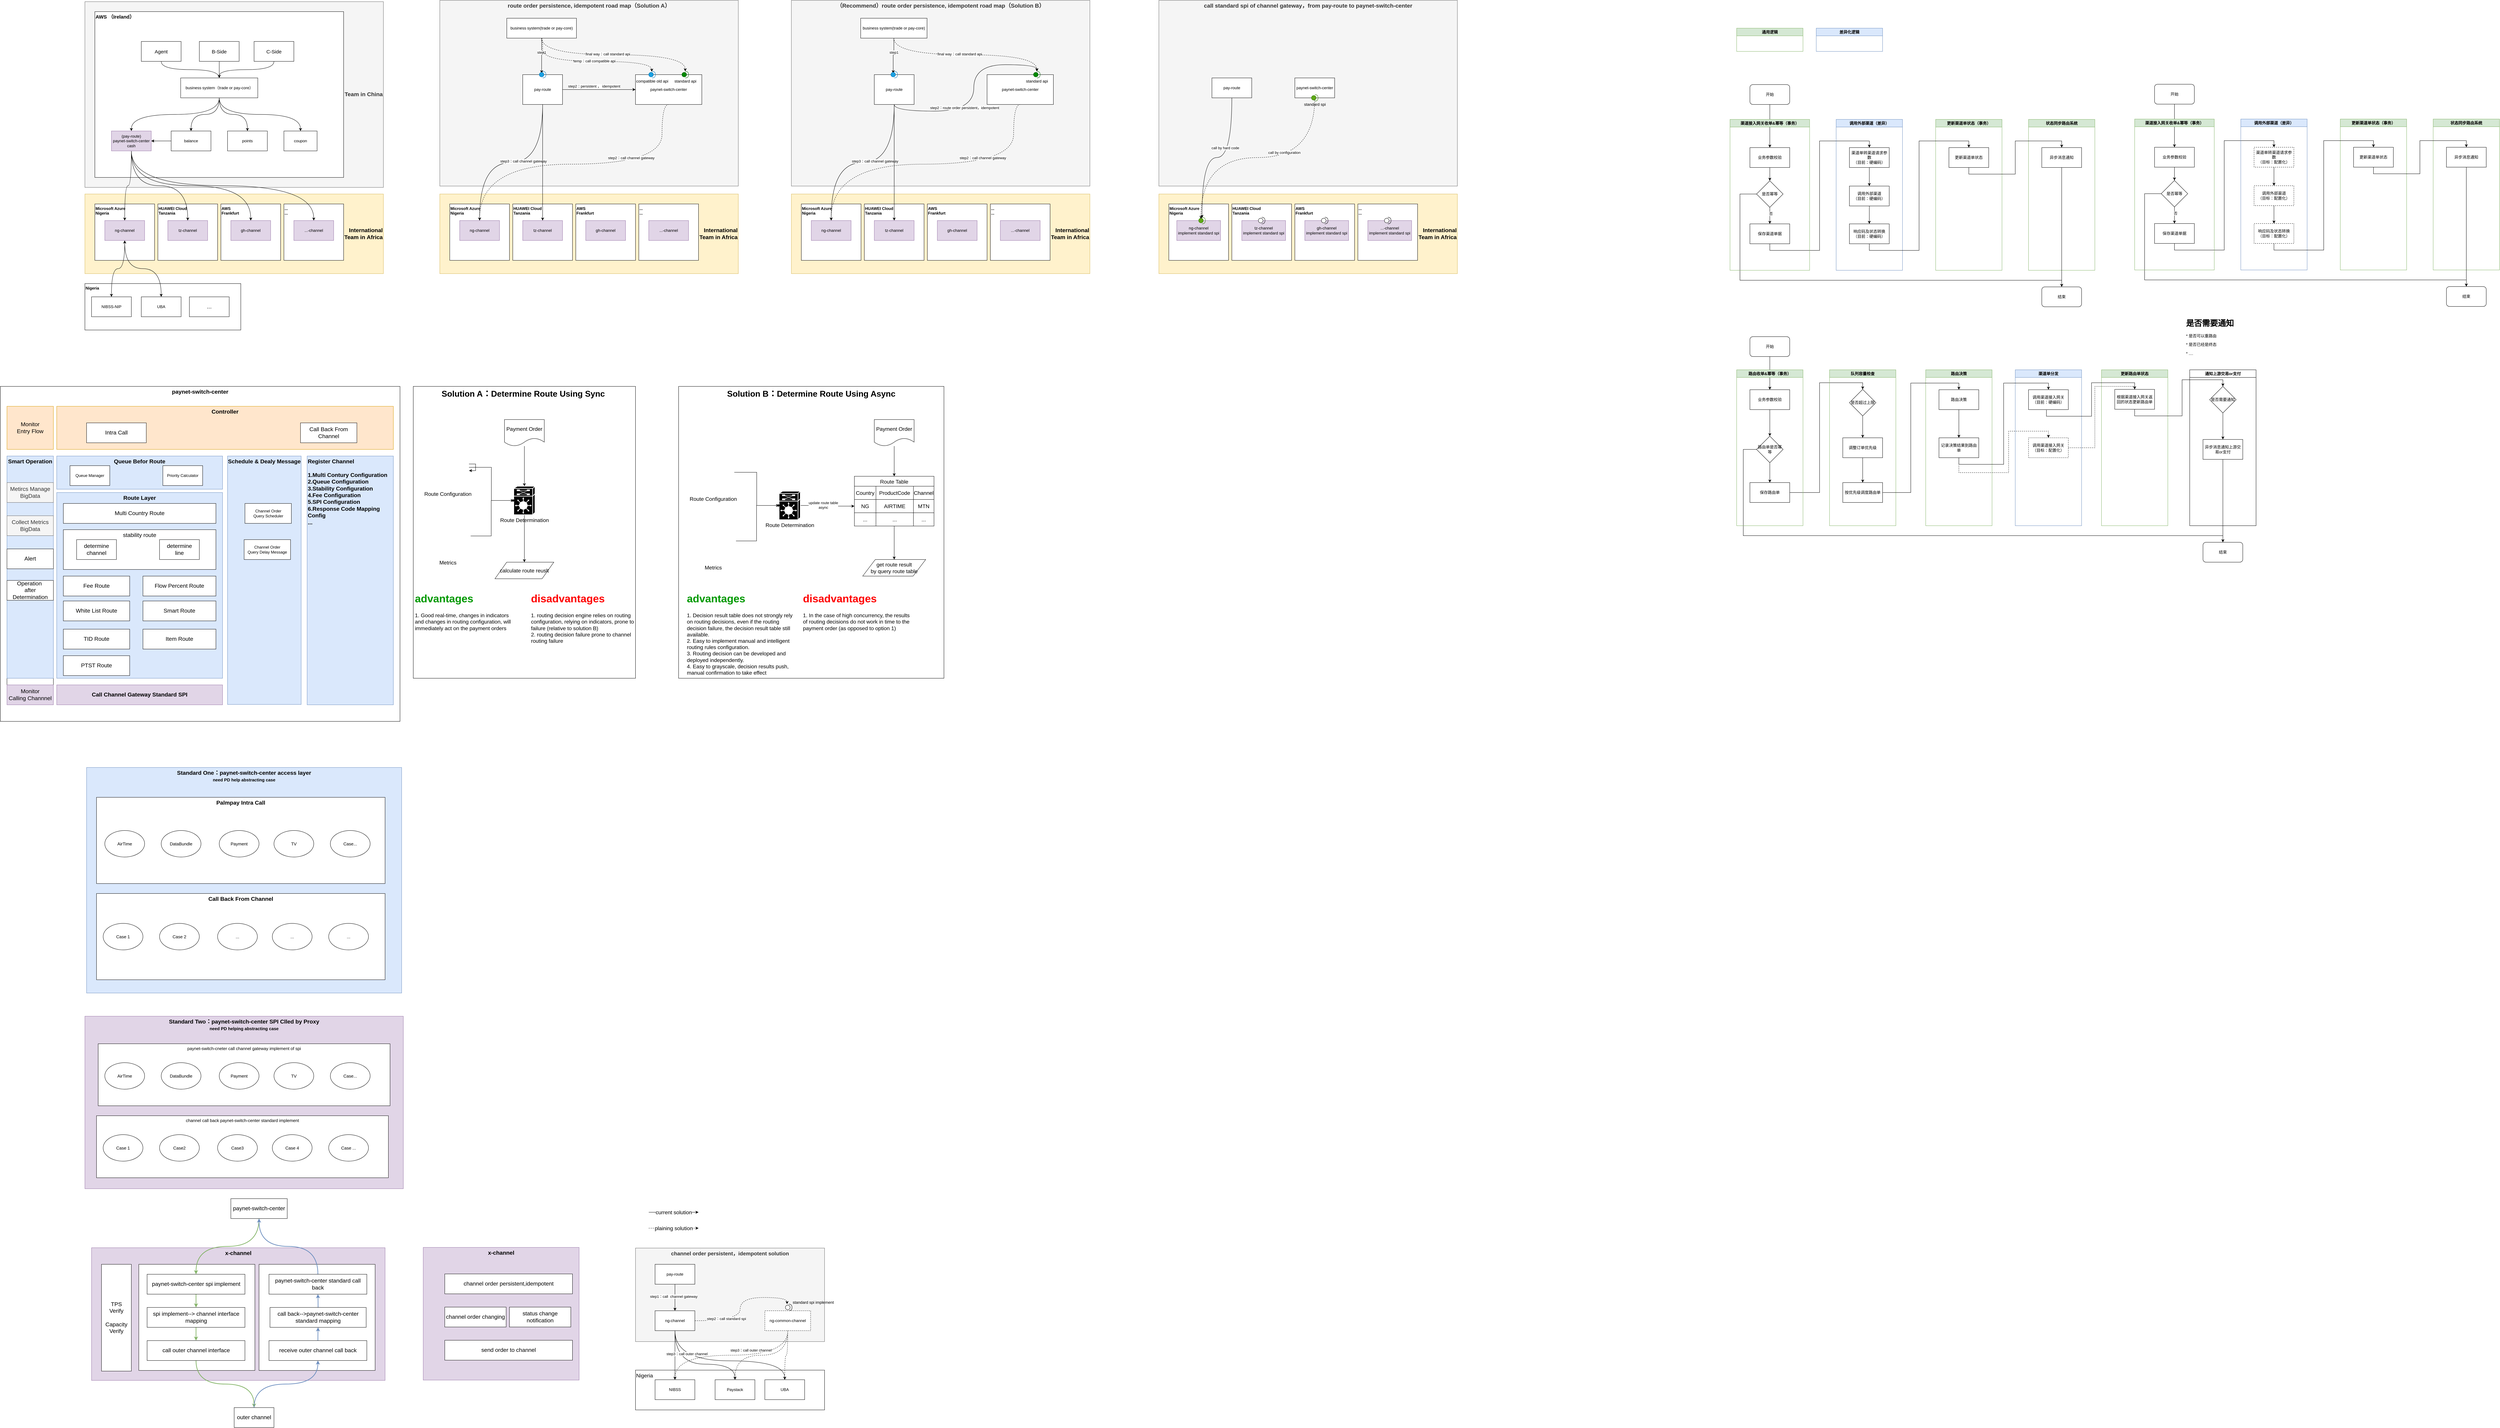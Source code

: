 <mxfile version="21.3.0" type="github">
  <diagram id="OfbbpKo02JQphFTSLnsL" name="第 1 页">
    <mxGraphModel dx="1915" dy="1866" grid="1" gridSize="10" guides="1" tooltips="1" connect="1" arrows="1" fold="1" page="1" pageScale="1" pageWidth="827" pageHeight="1169" math="0" shadow="0">
      <root>
        <mxCell id="0" />
        <mxCell id="1" parent="0" />
        <mxCell id="coelvOtr9oTJT-cIlqe5-42" value="call standard spi of channel gateway，from pay-route to paynet-switch-center" style="rounded=0;whiteSpace=wrap;html=1;fontSize=17;align=center;fontStyle=1;fillColor=#f5f5f5;strokeColor=#666666;fontColor=#333333;verticalAlign=top;" parent="1" vertex="1">
          <mxGeometry x="3308" y="-1144" width="900" height="560" as="geometry" />
        </mxCell>
        <mxCell id="Bh4iSGVp6Gnp6lTWyqyx-27" value="Nigeria" style="rounded=0;whiteSpace=wrap;html=1;fontSize=16;align=left;verticalAlign=top;" parent="1" vertex="1">
          <mxGeometry x="1730" y="2986" width="570" height="120" as="geometry" />
        </mxCell>
        <mxCell id="Bh4iSGVp6Gnp6lTWyqyx-24" value="channel order persistent，idempotent solution" style="rounded=0;whiteSpace=wrap;html=1;verticalAlign=top;fontStyle=1;fontSize=16;fillColor=#f5f5f5;fontColor=#333333;strokeColor=#666666;" parent="1" vertex="1">
          <mxGeometry x="1730" y="2618" width="570" height="282" as="geometry" />
        </mxCell>
        <mxCell id="q5BtTwWZ9gBS2KeyRRET-94" value="x-channel" style="rounded=0;whiteSpace=wrap;html=1;fontSize=17;verticalAlign=top;fontStyle=1;fillColor=#e1d5e7;strokeColor=#9673a6;" parent="1" vertex="1">
          <mxGeometry x="90" y="2617" width="885" height="400" as="geometry" />
        </mxCell>
        <mxCell id="q5BtTwWZ9gBS2KeyRRET-101" value="" style="rounded=0;whiteSpace=wrap;html=1;fontSize=17;fontColor=#000000;" parent="1" vertex="1">
          <mxGeometry x="232.5" y="2667" width="350" height="320" as="geometry" />
        </mxCell>
        <mxCell id="q5BtTwWZ9gBS2KeyRRET-61" value="Standard One：paynet-switch-center access layer&lt;br&gt;&lt;span style=&quot;font-size: 13px;&quot;&gt;need PD help abstracting case&lt;/span&gt;" style="rounded=0;whiteSpace=wrap;html=1;fontSize=17;verticalAlign=top;fontStyle=1;fillColor=#dae8fc;strokeColor=#6c8ebf;" parent="1" vertex="1">
          <mxGeometry x="75" y="1169" width="950" height="680" as="geometry" />
        </mxCell>
        <mxCell id="q5BtTwWZ9gBS2KeyRRET-39" value="International&lt;br&gt;Team in&amp;nbsp;Africa" style="rounded=0;whiteSpace=wrap;html=1;fontSize=17;align=right;fontStyle=1;fillColor=#fff2cc;strokeColor=#d6b656;" parent="1" vertex="1">
          <mxGeometry x="70" y="-560" width="900" height="240" as="geometry" />
        </mxCell>
        <mxCell id="q5BtTwWZ9gBS2KeyRRET-38" value="Team in China" style="rounded=0;whiteSpace=wrap;html=1;fontSize=17;align=right;fontStyle=1;fillColor=#f5f5f5;strokeColor=#666666;fontColor=#333333;" parent="1" vertex="1">
          <mxGeometry x="70" y="-1140" width="900" height="560" as="geometry" />
        </mxCell>
        <mxCell id="q5BtTwWZ9gBS2KeyRRET-32" value="Nigeria" style="rounded=0;whiteSpace=wrap;html=1;fontSize=12;fontColor=#000000;align=left;verticalAlign=top;fontStyle=1" parent="1" vertex="1">
          <mxGeometry x="70" y="-290" width="470" height="140" as="geometry" />
        </mxCell>
        <mxCell id="q5BtTwWZ9gBS2KeyRRET-17" value="Microsoft Azure&lt;br&gt;Nigeria" style="rounded=0;whiteSpace=wrap;html=1;align=left;verticalAlign=top;fontStyle=1" parent="1" vertex="1">
          <mxGeometry x="100" y="-530" width="180" height="170" as="geometry" />
        </mxCell>
        <mxCell id="q5BtTwWZ9gBS2KeyRRET-21" value="...&lt;br&gt;..." style="rounded=0;whiteSpace=wrap;html=1;align=left;verticalAlign=top;fontStyle=1" parent="1" vertex="1">
          <mxGeometry x="670" y="-530" width="180" height="170" as="geometry" />
        </mxCell>
        <mxCell id="q5BtTwWZ9gBS2KeyRRET-20" value="AWS&lt;br&gt;Frankfurt" style="rounded=0;whiteSpace=wrap;html=1;align=left;verticalAlign=top;fontStyle=1" parent="1" vertex="1">
          <mxGeometry x="480" y="-530" width="180" height="170" as="geometry" />
        </mxCell>
        <mxCell id="q5BtTwWZ9gBS2KeyRRET-19" value="HUAWEI Cloud&lt;br&gt;Tanzania" style="rounded=0;whiteSpace=wrap;html=1;align=left;verticalAlign=top;fontStyle=1" parent="1" vertex="1">
          <mxGeometry x="290" y="-530" width="180" height="170" as="geometry" />
        </mxCell>
        <mxCell id="q5BtTwWZ9gBS2KeyRRET-16" value="AWS （Ireland）" style="rounded=0;whiteSpace=wrap;html=1;align=left;verticalAlign=top;fontStyle=1;fontSize=15;" parent="1" vertex="1">
          <mxGeometry x="100" y="-1110" width="750" height="500" as="geometry" />
        </mxCell>
        <mxCell id="q5BtTwWZ9gBS2KeyRRET-5" style="edgeStyle=orthogonalEdgeStyle;rounded=0;orthogonalLoop=1;jettySize=auto;html=1;entryX=0.5;entryY=0;entryDx=0;entryDy=0;curved=1;exitX=0.5;exitY=1;exitDx=0;exitDy=0;" parent="1" source="q5BtTwWZ9gBS2KeyRRET-1" target="q5BtTwWZ9gBS2KeyRRET-2" edge="1">
          <mxGeometry relative="1" as="geometry" />
        </mxCell>
        <mxCell id="q5BtTwWZ9gBS2KeyRRET-6" style="edgeStyle=orthogonalEdgeStyle;rounded=0;orthogonalLoop=1;jettySize=auto;html=1;entryX=0.5;entryY=0;entryDx=0;entryDy=0;curved=1;exitX=0.5;exitY=1;exitDx=0;exitDy=0;" parent="1" source="q5BtTwWZ9gBS2KeyRRET-1" target="q5BtTwWZ9gBS2KeyRRET-3" edge="1">
          <mxGeometry relative="1" as="geometry" />
        </mxCell>
        <mxCell id="q5BtTwWZ9gBS2KeyRRET-7" style="edgeStyle=orthogonalEdgeStyle;rounded=0;orthogonalLoop=1;jettySize=auto;html=1;entryX=0.5;entryY=0;entryDx=0;entryDy=0;exitX=0.5;exitY=1;exitDx=0;exitDy=0;curved=1;" parent="1" source="q5BtTwWZ9gBS2KeyRRET-1" target="q5BtTwWZ9gBS2KeyRRET-4" edge="1">
          <mxGeometry relative="1" as="geometry" />
        </mxCell>
        <mxCell id="q5BtTwWZ9gBS2KeyRRET-10" style="edgeStyle=orthogonalEdgeStyle;curved=1;rounded=0;orthogonalLoop=1;jettySize=auto;html=1;entryX=0.5;entryY=0;entryDx=0;entryDy=0;" parent="1" source="q5BtTwWZ9gBS2KeyRRET-1" target="q5BtTwWZ9gBS2KeyRRET-9" edge="1">
          <mxGeometry relative="1" as="geometry" />
        </mxCell>
        <mxCell id="q5BtTwWZ9gBS2KeyRRET-1" value="business system（trade or pay-core）" style="rounded=0;whiteSpace=wrap;html=1;" parent="1" vertex="1">
          <mxGeometry x="358.75" y="-910" width="232.5" height="60" as="geometry" />
        </mxCell>
        <mxCell id="q5BtTwWZ9gBS2KeyRRET-18" style="edgeStyle=orthogonalEdgeStyle;curved=1;rounded=0;orthogonalLoop=1;jettySize=auto;html=1;entryX=0.5;entryY=0;entryDx=0;entryDy=0;" parent="1" source="q5BtTwWZ9gBS2KeyRRET-2" target="q5BtTwWZ9gBS2KeyRRET-11" edge="1">
          <mxGeometry relative="1" as="geometry" />
        </mxCell>
        <mxCell id="q5BtTwWZ9gBS2KeyRRET-29" style="edgeStyle=orthogonalEdgeStyle;curved=1;rounded=0;orthogonalLoop=1;jettySize=auto;html=1;entryX=0.5;entryY=0;entryDx=0;entryDy=0;fontSize=15;exitX=0.5;exitY=1;exitDx=0;exitDy=0;" parent="1" source="q5BtTwWZ9gBS2KeyRRET-2" target="q5BtTwWZ9gBS2KeyRRET-12" edge="1">
          <mxGeometry relative="1" as="geometry" />
        </mxCell>
        <mxCell id="q5BtTwWZ9gBS2KeyRRET-30" style="edgeStyle=orthogonalEdgeStyle;curved=1;rounded=0;orthogonalLoop=1;jettySize=auto;html=1;entryX=0.5;entryY=0;entryDx=0;entryDy=0;fontSize=15;exitX=0.5;exitY=1;exitDx=0;exitDy=0;" parent="1" source="q5BtTwWZ9gBS2KeyRRET-2" target="q5BtTwWZ9gBS2KeyRRET-13" edge="1">
          <mxGeometry relative="1" as="geometry" />
        </mxCell>
        <mxCell id="q5BtTwWZ9gBS2KeyRRET-31" style="edgeStyle=orthogonalEdgeStyle;curved=1;rounded=0;orthogonalLoop=1;jettySize=auto;html=1;entryX=0.5;entryY=0;entryDx=0;entryDy=0;fontSize=15;exitX=0.5;exitY=1;exitDx=0;exitDy=0;" parent="1" source="q5BtTwWZ9gBS2KeyRRET-2" target="q5BtTwWZ9gBS2KeyRRET-14" edge="1">
          <mxGeometry relative="1" as="geometry" />
        </mxCell>
        <mxCell id="q5BtTwWZ9gBS2KeyRRET-2" value="(pay-route)&lt;br&gt;paynet-switch-center&lt;br&gt;cash" style="rounded=0;whiteSpace=wrap;html=1;fillColor=#e1d5e7;strokeColor=#9673a6;" parent="1" vertex="1">
          <mxGeometry x="150" y="-750" width="120" height="60" as="geometry" />
        </mxCell>
        <mxCell id="q5BtTwWZ9gBS2KeyRRET-3" value="points" style="rounded=0;whiteSpace=wrap;html=1;" parent="1" vertex="1">
          <mxGeometry x="500" y="-750" width="120" height="60" as="geometry" />
        </mxCell>
        <mxCell id="q5BtTwWZ9gBS2KeyRRET-4" value="coupon" style="rounded=0;whiteSpace=wrap;html=1;" parent="1" vertex="1">
          <mxGeometry x="670" y="-750" width="100" height="60" as="geometry" />
        </mxCell>
        <mxCell id="8M-xZMbNZjCtdPQY28BO-1" value="" style="edgeStyle=orthogonalEdgeStyle;rounded=0;orthogonalLoop=1;jettySize=auto;html=1;" edge="1" parent="1" source="q5BtTwWZ9gBS2KeyRRET-9" target="q5BtTwWZ9gBS2KeyRRET-2">
          <mxGeometry relative="1" as="geometry" />
        </mxCell>
        <mxCell id="q5BtTwWZ9gBS2KeyRRET-9" value="balance" style="rounded=0;whiteSpace=wrap;html=1;" parent="1" vertex="1">
          <mxGeometry x="330" y="-750" width="120" height="60" as="geometry" />
        </mxCell>
        <mxCell id="q5BtTwWZ9gBS2KeyRRET-35" style="edgeStyle=orthogonalEdgeStyle;curved=1;rounded=0;orthogonalLoop=1;jettySize=auto;html=1;entryX=0.5;entryY=0;entryDx=0;entryDy=0;fontSize=12;fontColor=#000000;startArrow=classic;startFill=1;" parent="1" source="q5BtTwWZ9gBS2KeyRRET-11" target="q5BtTwWZ9gBS2KeyRRET-33" edge="1">
          <mxGeometry relative="1" as="geometry" />
        </mxCell>
        <mxCell id="q5BtTwWZ9gBS2KeyRRET-36" style="edgeStyle=orthogonalEdgeStyle;curved=1;rounded=0;orthogonalLoop=1;jettySize=auto;html=1;entryX=0.5;entryY=0;entryDx=0;entryDy=0;fontSize=12;fontColor=#000000;exitX=0.5;exitY=1;exitDx=0;exitDy=0;startArrow=classic;startFill=1;" parent="1" source="q5BtTwWZ9gBS2KeyRRET-11" target="q5BtTwWZ9gBS2KeyRRET-34" edge="1">
          <mxGeometry relative="1" as="geometry" />
        </mxCell>
        <mxCell id="q5BtTwWZ9gBS2KeyRRET-11" value="ng-channel" style="rounded=0;whiteSpace=wrap;html=1;fillColor=#e1d5e7;strokeColor=#9673a6;" parent="1" vertex="1">
          <mxGeometry x="130" y="-480" width="120" height="60" as="geometry" />
        </mxCell>
        <mxCell id="q5BtTwWZ9gBS2KeyRRET-12" value="tz-channel" style="rounded=0;whiteSpace=wrap;html=1;fillColor=#e1d5e7;strokeColor=#9673a6;" parent="1" vertex="1">
          <mxGeometry x="320" y="-480" width="120" height="60" as="geometry" />
        </mxCell>
        <mxCell id="q5BtTwWZ9gBS2KeyRRET-13" value="gh-channel" style="rounded=0;whiteSpace=wrap;html=1;fillColor=#e1d5e7;strokeColor=#9673a6;" parent="1" vertex="1">
          <mxGeometry x="510" y="-480" width="120" height="60" as="geometry" />
        </mxCell>
        <mxCell id="q5BtTwWZ9gBS2KeyRRET-14" value="...-channel" style="rounded=0;whiteSpace=wrap;html=1;fillColor=#e1d5e7;strokeColor=#9673a6;" parent="1" vertex="1">
          <mxGeometry x="700" y="-480" width="120" height="60" as="geometry" />
        </mxCell>
        <mxCell id="q5BtTwWZ9gBS2KeyRRET-25" style="edgeStyle=orthogonalEdgeStyle;curved=1;rounded=0;orthogonalLoop=1;jettySize=auto;html=1;entryX=0.5;entryY=0;entryDx=0;entryDy=0;fontSize=15;startArrow=none;" parent="1" source="q5BtTwWZ9gBS2KeyRRET-23" target="q5BtTwWZ9gBS2KeyRRET-1" edge="1">
          <mxGeometry relative="1" as="geometry" />
        </mxCell>
        <mxCell id="q5BtTwWZ9gBS2KeyRRET-22" value="Agent" style="rounded=0;whiteSpace=wrap;html=1;fontSize=15;" parent="1" vertex="1">
          <mxGeometry x="240" y="-1020" width="120" height="60" as="geometry" />
        </mxCell>
        <mxCell id="q5BtTwWZ9gBS2KeyRRET-26" style="edgeStyle=orthogonalEdgeStyle;curved=1;rounded=0;orthogonalLoop=1;jettySize=auto;html=1;entryX=0.5;entryY=0;entryDx=0;entryDy=0;fontSize=15;" parent="1" source="q5BtTwWZ9gBS2KeyRRET-23" target="q5BtTwWZ9gBS2KeyRRET-1" edge="1">
          <mxGeometry relative="1" as="geometry" />
        </mxCell>
        <mxCell id="q5BtTwWZ9gBS2KeyRRET-27" style="edgeStyle=orthogonalEdgeStyle;curved=1;rounded=0;orthogonalLoop=1;jettySize=auto;html=1;entryX=0.5;entryY=0;entryDx=0;entryDy=0;fontSize=15;exitX=0.5;exitY=1;exitDx=0;exitDy=0;" parent="1" source="q5BtTwWZ9gBS2KeyRRET-24" target="q5BtTwWZ9gBS2KeyRRET-1" edge="1">
          <mxGeometry relative="1" as="geometry" />
        </mxCell>
        <mxCell id="q5BtTwWZ9gBS2KeyRRET-24" value="C-Side" style="rounded=0;whiteSpace=wrap;html=1;fontSize=15;" parent="1" vertex="1">
          <mxGeometry x="580" y="-1020" width="120" height="60" as="geometry" />
        </mxCell>
        <mxCell id="q5BtTwWZ9gBS2KeyRRET-23" value="B-Side" style="rounded=0;whiteSpace=wrap;html=1;fontSize=15;" parent="1" vertex="1">
          <mxGeometry x="415" y="-1020" width="120" height="60" as="geometry" />
        </mxCell>
        <mxCell id="q5BtTwWZ9gBS2KeyRRET-28" value="" style="edgeStyle=orthogonalEdgeStyle;curved=1;rounded=0;orthogonalLoop=1;jettySize=auto;html=1;entryX=0.5;entryY=0;entryDx=0;entryDy=0;fontSize=15;endArrow=none;exitX=0.5;exitY=1;exitDx=0;exitDy=0;" parent="1" source="q5BtTwWZ9gBS2KeyRRET-22" target="q5BtTwWZ9gBS2KeyRRET-1" edge="1">
          <mxGeometry relative="1" as="geometry">
            <mxPoint x="360" y="-990" as="sourcePoint" />
            <mxPoint x="475" y="-910" as="targetPoint" />
          </mxGeometry>
        </mxCell>
        <mxCell id="q5BtTwWZ9gBS2KeyRRET-33" value="NIBSS-NIP" style="rounded=0;whiteSpace=wrap;html=1;fontSize=12;fontColor=#000000;" parent="1" vertex="1">
          <mxGeometry x="90" y="-250" width="120" height="60" as="geometry" />
        </mxCell>
        <mxCell id="q5BtTwWZ9gBS2KeyRRET-34" value="UBA" style="rounded=0;whiteSpace=wrap;html=1;fontSize=12;fontColor=#000000;" parent="1" vertex="1">
          <mxGeometry x="240" y="-250" width="120" height="60" as="geometry" />
        </mxCell>
        <mxCell id="q5BtTwWZ9gBS2KeyRRET-40" value="..." style="rounded=0;whiteSpace=wrap;html=1;fontSize=17;fontColor=#000000;" parent="1" vertex="1">
          <mxGeometry x="385" y="-250" width="120" height="60" as="geometry" />
        </mxCell>
        <mxCell id="q5BtTwWZ9gBS2KeyRRET-41" value="paynet-switch-center" style="rounded=0;whiteSpace=wrap;html=1;fontSize=17;fontColor=#000000;verticalAlign=top;fontStyle=1" parent="1" vertex="1">
          <mxGeometry x="-185" y="20" width="1205" height="1010" as="geometry" />
        </mxCell>
        <mxCell id="q5BtTwWZ9gBS2KeyRRET-42" value="Controller" style="rounded=0;whiteSpace=wrap;html=1;fontSize=17;fillColor=#ffe6cc;strokeColor=#d79b00;fontStyle=1;verticalAlign=top;" parent="1" vertex="1">
          <mxGeometry x="-15" y="80" width="1015" height="130" as="geometry" />
        </mxCell>
        <mxCell id="q5BtTwWZ9gBS2KeyRRET-45" value="Route Layer" style="rounded=0;whiteSpace=wrap;html=1;fontSize=17;verticalAlign=top;fillColor=#dae8fc;strokeColor=#6c8ebf;fontStyle=1" parent="1" vertex="1">
          <mxGeometry x="-15" y="340" width="500" height="560" as="geometry" />
        </mxCell>
        <mxCell id="q5BtTwWZ9gBS2KeyRRET-46" value="Multi Country Route" style="rounded=0;whiteSpace=wrap;html=1;fontSize=17;fontColor=#000000;" parent="1" vertex="1">
          <mxGeometry x="5" y="373" width="460" height="60" as="geometry" />
        </mxCell>
        <mxCell id="q5BtTwWZ9gBS2KeyRRET-47" value="stability route" style="rounded=0;whiteSpace=wrap;html=1;fontSize=17;fontColor=#000000;verticalAlign=top;" parent="1" vertex="1">
          <mxGeometry x="5" y="452" width="460" height="120" as="geometry" />
        </mxCell>
        <mxCell id="q5BtTwWZ9gBS2KeyRRET-48" value="Fee Route" style="rounded=0;whiteSpace=wrap;html=1;fontSize=17;fontColor=#000000;" parent="1" vertex="1">
          <mxGeometry x="5" y="592" width="200" height="60" as="geometry" />
        </mxCell>
        <mxCell id="q5BtTwWZ9gBS2KeyRRET-49" value="White List Route" style="rounded=0;whiteSpace=wrap;html=1;fontSize=17;fontColor=#000000;" parent="1" vertex="1">
          <mxGeometry x="5" y="667" width="200" height="60" as="geometry" />
        </mxCell>
        <mxCell id="q5BtTwWZ9gBS2KeyRRET-50" value="Call Channel Gateway Standard SPI" style="rounded=0;whiteSpace=wrap;html=1;fontSize=17;fillColor=#e1d5e7;strokeColor=#9673a6;fontStyle=1" parent="1" vertex="1">
          <mxGeometry x="-15" y="920" width="500" height="60" as="geometry" />
        </mxCell>
        <mxCell id="q5BtTwWZ9gBS2KeyRRET-51" value="Register Channel&lt;br&gt;&lt;br&gt;1.Multi Contury Configuration&lt;br&gt;2.Queue Configuration&lt;br&gt;3.Stability Configuration&lt;br&gt;4.Fee Configuration&lt;br&gt;5.SPI Configuration&lt;br&gt;6.Response Code Mapping Config&lt;br&gt;..." style="rounded=0;whiteSpace=wrap;html=1;fontSize=17;fillColor=#dae8fc;strokeColor=#6c8ebf;fontStyle=1;align=left;verticalAlign=top;" parent="1" vertex="1">
          <mxGeometry x="740" y="230" width="260" height="750" as="geometry" />
        </mxCell>
        <mxCell id="q5BtTwWZ9gBS2KeyRRET-52" value="" style="rounded=0;whiteSpace=wrap;html=1;fontSize=17;fontColor=#000000;" parent="1" vertex="1">
          <mxGeometry x="-165" y="230" width="140" height="750" as="geometry" />
        </mxCell>
        <mxCell id="q5BtTwWZ9gBS2KeyRRET-53" value="Monitor&lt;br&gt;Entry Flow" style="rounded=0;whiteSpace=wrap;html=1;fontSize=17;fillColor=#ffe6cc;strokeColor=#d79b00;" parent="1" vertex="1">
          <mxGeometry x="-165" y="80" width="140" height="130" as="geometry" />
        </mxCell>
        <mxCell id="q5BtTwWZ9gBS2KeyRRET-54" value="Smart Operation" style="rounded=0;whiteSpace=wrap;html=1;fontSize=17;fillColor=#dae8fc;strokeColor=#6c8ebf;verticalAlign=top;fontStyle=1" parent="1" vertex="1">
          <mxGeometry x="-165" y="230" width="140" height="670" as="geometry" />
        </mxCell>
        <mxCell id="q5BtTwWZ9gBS2KeyRRET-55" value="Monitor&lt;br&gt;Calling Channnel" style="rounded=0;whiteSpace=wrap;html=1;fontSize=17;fillColor=#e1d5e7;strokeColor=#9673a6;" parent="1" vertex="1">
          <mxGeometry x="-165" y="920" width="140" height="60" as="geometry" />
        </mxCell>
        <mxCell id="q5BtTwWZ9gBS2KeyRRET-56" value="Intra Call" style="rounded=0;whiteSpace=wrap;html=1;fontSize=17;fontColor=#000000;" parent="1" vertex="1">
          <mxGeometry x="75" y="130" width="180" height="60" as="geometry" />
        </mxCell>
        <mxCell id="q5BtTwWZ9gBS2KeyRRET-57" value="Call Back From Channel" style="rounded=0;whiteSpace=wrap;html=1;fontSize=17;fontColor=#000000;" parent="1" vertex="1">
          <mxGeometry x="720" y="130" width="170" height="60" as="geometry" />
        </mxCell>
        <mxCell id="q5BtTwWZ9gBS2KeyRRET-58" value="Palmpay Intra Call" style="rounded=0;whiteSpace=wrap;html=1;fontSize=17;fontColor=#000000;verticalAlign=top;fontStyle=1" parent="1" vertex="1">
          <mxGeometry x="105" y="1259" width="870" height="260" as="geometry" />
        </mxCell>
        <mxCell id="q5BtTwWZ9gBS2KeyRRET-60" value="Call Back From Channel" style="rounded=0;whiteSpace=wrap;html=1;fontSize=17;fontColor=#000000;verticalAlign=top;fontStyle=1" parent="1" vertex="1">
          <mxGeometry x="105" y="1549" width="870" height="260" as="geometry" />
        </mxCell>
        <mxCell id="q5BtTwWZ9gBS2KeyRRET-70" value="Standard Two：paynet-switch-center SPI Clled by Proxy&lt;br&gt;&lt;span style=&quot;font-size: 13px;&quot;&gt;need PD helping abstracting case&lt;/span&gt;" style="rounded=0;whiteSpace=wrap;html=1;fontSize=17;verticalAlign=top;fontStyle=1;fillColor=#e1d5e7;strokeColor=#9673a6;" parent="1" vertex="1">
          <mxGeometry x="70" y="1919" width="960" height="520" as="geometry" />
        </mxCell>
        <mxCell id="q5BtTwWZ9gBS2KeyRRET-71" value="paynet-switch-cneter call channel gateway implement of spi" style="rounded=0;whiteSpace=wrap;html=1;fontSize=13;fontColor=#000000;align=center;verticalAlign=top;" parent="1" vertex="1">
          <mxGeometry x="110" y="2002" width="880" height="187" as="geometry" />
        </mxCell>
        <mxCell id="q5BtTwWZ9gBS2KeyRRET-73" value="AirTime" style="ellipse;whiteSpace=wrap;html=1;fontSize=13;fontColor=#000000;" parent="1" vertex="1">
          <mxGeometry x="130" y="1359" width="120" height="80" as="geometry" />
        </mxCell>
        <mxCell id="q5BtTwWZ9gBS2KeyRRET-74" value="DataBundle" style="ellipse;whiteSpace=wrap;html=1;fontSize=13;fontColor=#000000;" parent="1" vertex="1">
          <mxGeometry x="300" y="1359" width="120" height="80" as="geometry" />
        </mxCell>
        <mxCell id="q5BtTwWZ9gBS2KeyRRET-75" value="Payment" style="ellipse;whiteSpace=wrap;html=1;fontSize=13;fontColor=#000000;" parent="1" vertex="1">
          <mxGeometry x="475" y="1359" width="120" height="80" as="geometry" />
        </mxCell>
        <mxCell id="q5BtTwWZ9gBS2KeyRRET-76" value="TV" style="ellipse;whiteSpace=wrap;html=1;fontSize=13;fontColor=#000000;" parent="1" vertex="1">
          <mxGeometry x="640" y="1359" width="120" height="80" as="geometry" />
        </mxCell>
        <mxCell id="q5BtTwWZ9gBS2KeyRRET-77" value="Case..." style="ellipse;whiteSpace=wrap;html=1;fontSize=13;fontColor=#000000;" parent="1" vertex="1">
          <mxGeometry x="810" y="1359" width="120" height="80" as="geometry" />
        </mxCell>
        <mxCell id="q5BtTwWZ9gBS2KeyRRET-78" value="Case 1" style="ellipse;whiteSpace=wrap;html=1;fontSize=13;fontColor=#000000;" parent="1" vertex="1">
          <mxGeometry x="125" y="1639" width="120" height="80" as="geometry" />
        </mxCell>
        <mxCell id="q5BtTwWZ9gBS2KeyRRET-79" value="Case 2" style="ellipse;whiteSpace=wrap;html=1;fontSize=13;fontColor=#000000;" parent="1" vertex="1">
          <mxGeometry x="295" y="1639" width="120" height="80" as="geometry" />
        </mxCell>
        <mxCell id="q5BtTwWZ9gBS2KeyRRET-80" value="..." style="ellipse;whiteSpace=wrap;html=1;fontSize=13;fontColor=#000000;" parent="1" vertex="1">
          <mxGeometry x="470" y="1639" width="120" height="80" as="geometry" />
        </mxCell>
        <mxCell id="q5BtTwWZ9gBS2KeyRRET-81" value="..." style="ellipse;whiteSpace=wrap;html=1;fontSize=13;fontColor=#000000;" parent="1" vertex="1">
          <mxGeometry x="635" y="1639" width="120" height="80" as="geometry" />
        </mxCell>
        <mxCell id="q5BtTwWZ9gBS2KeyRRET-82" value="..." style="ellipse;whiteSpace=wrap;html=1;fontSize=13;fontColor=#000000;" parent="1" vertex="1">
          <mxGeometry x="805" y="1639" width="120" height="80" as="geometry" />
        </mxCell>
        <mxCell id="q5BtTwWZ9gBS2KeyRRET-83" value="AirTime" style="ellipse;whiteSpace=wrap;html=1;fontSize=13;fontColor=#000000;" parent="1" vertex="1">
          <mxGeometry x="130" y="2059" width="120" height="80" as="geometry" />
        </mxCell>
        <mxCell id="q5BtTwWZ9gBS2KeyRRET-84" value="DataBundle" style="ellipse;whiteSpace=wrap;html=1;fontSize=13;fontColor=#000000;" parent="1" vertex="1">
          <mxGeometry x="300" y="2059" width="120" height="80" as="geometry" />
        </mxCell>
        <mxCell id="q5BtTwWZ9gBS2KeyRRET-85" value="Payment" style="ellipse;whiteSpace=wrap;html=1;fontSize=13;fontColor=#000000;" parent="1" vertex="1">
          <mxGeometry x="475" y="2059" width="120" height="80" as="geometry" />
        </mxCell>
        <mxCell id="q5BtTwWZ9gBS2KeyRRET-86" value="TV" style="ellipse;whiteSpace=wrap;html=1;fontSize=13;fontColor=#000000;" parent="1" vertex="1">
          <mxGeometry x="640" y="2059" width="120" height="80" as="geometry" />
        </mxCell>
        <mxCell id="q5BtTwWZ9gBS2KeyRRET-87" value="Case..." style="ellipse;whiteSpace=wrap;html=1;fontSize=13;fontColor=#000000;" parent="1" vertex="1">
          <mxGeometry x="810" y="2059" width="120" height="80" as="geometry" />
        </mxCell>
        <mxCell id="q5BtTwWZ9gBS2KeyRRET-88" value="channel call back paynet-switch-center standard implement" style="rounded=0;whiteSpace=wrap;html=1;fontSize=13;fontColor=#000000;align=center;verticalAlign=top;" parent="1" vertex="1">
          <mxGeometry x="105" y="2219" width="880" height="187" as="geometry" />
        </mxCell>
        <mxCell id="q5BtTwWZ9gBS2KeyRRET-89" value="Case 1" style="ellipse;whiteSpace=wrap;html=1;fontSize=13;fontColor=#000000;" parent="1" vertex="1">
          <mxGeometry x="125" y="2276" width="120" height="80" as="geometry" />
        </mxCell>
        <mxCell id="q5BtTwWZ9gBS2KeyRRET-90" value="Case2" style="ellipse;whiteSpace=wrap;html=1;fontSize=13;fontColor=#000000;" parent="1" vertex="1">
          <mxGeometry x="295" y="2276" width="120" height="80" as="geometry" />
        </mxCell>
        <mxCell id="q5BtTwWZ9gBS2KeyRRET-91" value="Case3" style="ellipse;whiteSpace=wrap;html=1;fontSize=13;fontColor=#000000;" parent="1" vertex="1">
          <mxGeometry x="470" y="2276" width="120" height="80" as="geometry" />
        </mxCell>
        <mxCell id="q5BtTwWZ9gBS2KeyRRET-92" value="Case 4" style="ellipse;whiteSpace=wrap;html=1;fontSize=13;fontColor=#000000;" parent="1" vertex="1">
          <mxGeometry x="635" y="2276" width="120" height="80" as="geometry" />
        </mxCell>
        <mxCell id="q5BtTwWZ9gBS2KeyRRET-93" value="Case ..." style="ellipse;whiteSpace=wrap;html=1;fontSize=13;fontColor=#000000;" parent="1" vertex="1">
          <mxGeometry x="805" y="2276" width="120" height="80" as="geometry" />
        </mxCell>
        <mxCell id="q5BtTwWZ9gBS2KeyRRET-105" style="edgeStyle=orthogonalEdgeStyle;curved=1;rounded=0;orthogonalLoop=1;jettySize=auto;html=1;entryX=0.5;entryY=0;entryDx=0;entryDy=0;fontSize=17;fontColor=#000000;startArrow=none;startFill=0;fillColor=#d5e8d4;strokeColor=#82b366;strokeWidth=2;" parent="1" source="q5BtTwWZ9gBS2KeyRRET-95" target="q5BtTwWZ9gBS2KeyRRET-96" edge="1">
          <mxGeometry relative="1" as="geometry" />
        </mxCell>
        <mxCell id="q5BtTwWZ9gBS2KeyRRET-95" value="paynet-switch-center spi implement" style="rounded=0;whiteSpace=wrap;html=1;fontSize=17;fontColor=#000000;" parent="1" vertex="1">
          <mxGeometry x="257.5" y="2697" width="295" height="60" as="geometry" />
        </mxCell>
        <mxCell id="q5BtTwWZ9gBS2KeyRRET-106" style="edgeStyle=orthogonalEdgeStyle;curved=1;rounded=0;orthogonalLoop=1;jettySize=auto;html=1;entryX=0.5;entryY=0;entryDx=0;entryDy=0;fontSize=17;fontColor=#000000;startArrow=none;startFill=0;fillColor=#d5e8d4;strokeColor=#82b366;strokeWidth=2;" parent="1" source="q5BtTwWZ9gBS2KeyRRET-96" target="q5BtTwWZ9gBS2KeyRRET-97" edge="1">
          <mxGeometry relative="1" as="geometry" />
        </mxCell>
        <mxCell id="q5BtTwWZ9gBS2KeyRRET-96" value="spi implement--&amp;gt; channel interface mapping" style="rounded=0;whiteSpace=wrap;html=1;fontSize=17;fontColor=#000000;" parent="1" vertex="1">
          <mxGeometry x="257.5" y="2797" width="295" height="60" as="geometry" />
        </mxCell>
        <mxCell id="q5BtTwWZ9gBS2KeyRRET-111" style="edgeStyle=orthogonalEdgeStyle;curved=1;rounded=0;orthogonalLoop=1;jettySize=auto;html=1;entryX=0.5;entryY=0;entryDx=0;entryDy=0;fontSize=17;fontColor=#000000;startArrow=none;startFill=0;fillColor=#d5e8d4;strokeColor=#82b366;strokeWidth=2;" parent="1" source="q5BtTwWZ9gBS2KeyRRET-97" target="q5BtTwWZ9gBS2KeyRRET-109" edge="1">
          <mxGeometry relative="1" as="geometry" />
        </mxCell>
        <mxCell id="q5BtTwWZ9gBS2KeyRRET-97" value="call outer channel interface" style="rounded=0;whiteSpace=wrap;html=1;fontSize=17;fontColor=#000000;" parent="1" vertex="1">
          <mxGeometry x="257.5" y="2897" width="295" height="60" as="geometry" />
        </mxCell>
        <mxCell id="q5BtTwWZ9gBS2KeyRRET-99" value="TPS &lt;br&gt;Verify&lt;br&gt;&amp;nbsp;&lt;br&gt;Capacity Verify" style="rounded=0;whiteSpace=wrap;html=1;fontSize=17;fontColor=#000000;verticalAlign=middle;" parent="1" vertex="1">
          <mxGeometry x="120" y="2667" width="90" height="322" as="geometry" />
        </mxCell>
        <mxCell id="q5BtTwWZ9gBS2KeyRRET-100" value="" style="rounded=0;whiteSpace=wrap;html=1;fontSize=17;fontColor=#000000;" parent="1" vertex="1">
          <mxGeometry x="595" y="2667" width="350" height="320" as="geometry" />
        </mxCell>
        <mxCell id="q5BtTwWZ9gBS2KeyRRET-113" style="edgeStyle=orthogonalEdgeStyle;curved=1;rounded=0;orthogonalLoop=1;jettySize=auto;html=1;entryX=0.5;entryY=1;entryDx=0;entryDy=0;strokeWidth=2;fontSize=17;fontColor=#000000;startArrow=none;startFill=0;fillColor=#dae8fc;strokeColor=#6c8ebf;" parent="1" source="q5BtTwWZ9gBS2KeyRRET-103" target="q5BtTwWZ9gBS2KeyRRET-104" edge="1">
          <mxGeometry relative="1" as="geometry" />
        </mxCell>
        <mxCell id="q5BtTwWZ9gBS2KeyRRET-103" value="receive outer channel call back" style="rounded=0;whiteSpace=wrap;html=1;fontSize=17;fontColor=#000000;" parent="1" vertex="1">
          <mxGeometry x="625" y="2897" width="295" height="60" as="geometry" />
        </mxCell>
        <mxCell id="q5BtTwWZ9gBS2KeyRRET-114" style="edgeStyle=orthogonalEdgeStyle;curved=1;rounded=0;orthogonalLoop=1;jettySize=auto;html=1;entryX=0.5;entryY=1;entryDx=0;entryDy=0;strokeWidth=2;fontSize=17;fontColor=#000000;startArrow=none;startFill=0;fillColor=#dae8fc;strokeColor=#6c8ebf;" parent="1" source="q5BtTwWZ9gBS2KeyRRET-104" target="q5BtTwWZ9gBS2KeyRRET-112" edge="1">
          <mxGeometry relative="1" as="geometry" />
        </mxCell>
        <mxCell id="q5BtTwWZ9gBS2KeyRRET-104" value="call back--&amp;gt;paynet-switch-center standard mapping" style="rounded=0;whiteSpace=wrap;html=1;fontSize=17;fontColor=#000000;" parent="1" vertex="1">
          <mxGeometry x="628" y="2797" width="290" height="60" as="geometry" />
        </mxCell>
        <mxCell id="q5BtTwWZ9gBS2KeyRRET-108" style="edgeStyle=orthogonalEdgeStyle;curved=1;rounded=0;orthogonalLoop=1;jettySize=auto;html=1;entryX=0.5;entryY=0;entryDx=0;entryDy=0;fontSize=17;fontColor=#000000;startArrow=none;startFill=0;fillColor=#d5e8d4;strokeColor=#82b366;strokeWidth=2;" parent="1" source="q5BtTwWZ9gBS2KeyRRET-107" target="q5BtTwWZ9gBS2KeyRRET-95" edge="1">
          <mxGeometry relative="1" as="geometry" />
        </mxCell>
        <mxCell id="q5BtTwWZ9gBS2KeyRRET-107" value="paynet-switch-center" style="rounded=0;whiteSpace=wrap;html=1;fontSize=17;fontColor=#000000;" parent="1" vertex="1">
          <mxGeometry x="510" y="2469" width="170" height="60" as="geometry" />
        </mxCell>
        <mxCell id="q5BtTwWZ9gBS2KeyRRET-110" style="edgeStyle=orthogonalEdgeStyle;curved=1;rounded=0;orthogonalLoop=1;jettySize=auto;html=1;entryX=0.5;entryY=1;entryDx=0;entryDy=0;fontSize=17;fontColor=#000000;startArrow=none;startFill=0;fillColor=#dae8fc;strokeColor=#6c8ebf;strokeWidth=2;" parent="1" source="q5BtTwWZ9gBS2KeyRRET-109" target="q5BtTwWZ9gBS2KeyRRET-103" edge="1">
          <mxGeometry relative="1" as="geometry" />
        </mxCell>
        <mxCell id="q5BtTwWZ9gBS2KeyRRET-109" value="outer channel" style="rounded=0;whiteSpace=wrap;html=1;fontSize=17;fontColor=#000000;" parent="1" vertex="1">
          <mxGeometry x="520" y="3099" width="120" height="60" as="geometry" />
        </mxCell>
        <mxCell id="q5BtTwWZ9gBS2KeyRRET-115" style="edgeStyle=orthogonalEdgeStyle;curved=1;rounded=0;orthogonalLoop=1;jettySize=auto;html=1;entryX=0.5;entryY=1;entryDx=0;entryDy=0;strokeWidth=2;fontSize=17;fontColor=#000000;startArrow=none;startFill=0;exitX=0.5;exitY=0;exitDx=0;exitDy=0;fillColor=#dae8fc;strokeColor=#6c8ebf;" parent="1" source="q5BtTwWZ9gBS2KeyRRET-112" target="q5BtTwWZ9gBS2KeyRRET-107" edge="1">
          <mxGeometry relative="1" as="geometry" />
        </mxCell>
        <mxCell id="q5BtTwWZ9gBS2KeyRRET-112" value="paynet-switch-center standard call back" style="rounded=0;whiteSpace=wrap;html=1;fontSize=17;fontColor=#000000;" parent="1" vertex="1">
          <mxGeometry x="625" y="2697" width="295" height="60" as="geometry" />
        </mxCell>
        <mxCell id="q5BtTwWZ9gBS2KeyRRET-116" value="Flow Percent Route" style="rounded=0;whiteSpace=wrap;html=1;fontSize=17;fontColor=#000000;" parent="1" vertex="1">
          <mxGeometry x="245" y="592" width="220" height="60" as="geometry" />
        </mxCell>
        <mxCell id="q5BtTwWZ9gBS2KeyRRET-118" value="determine channel" style="rounded=0;whiteSpace=wrap;html=1;fontSize=17;fontColor=#000000;" parent="1" vertex="1">
          <mxGeometry x="45" y="482" width="120" height="60" as="geometry" />
        </mxCell>
        <mxCell id="q5BtTwWZ9gBS2KeyRRET-119" value="determine&lt;br&gt;line" style="rounded=0;whiteSpace=wrap;html=1;fontSize=17;fontColor=#000000;" parent="1" vertex="1">
          <mxGeometry x="295" y="482" width="120" height="60" as="geometry" />
        </mxCell>
        <mxCell id="q5BtTwWZ9gBS2KeyRRET-121" value="Metircs Manage&lt;br&gt;BigData" style="rounded=0;whiteSpace=wrap;html=1;fontSize=17;fontColor=#333333;fillColor=#f5f5f5;strokeColor=#666666;" parent="1" vertex="1">
          <mxGeometry x="-165" y="310" width="140" height="60" as="geometry" />
        </mxCell>
        <mxCell id="q5BtTwWZ9gBS2KeyRRET-123" value="Collect Metrics&lt;br&gt;BigData" style="rounded=0;whiteSpace=wrap;html=1;fontSize=17;fontColor=#333333;fillColor=#f5f5f5;strokeColor=#666666;" parent="1" vertex="1">
          <mxGeometry x="-165" y="410" width="140" height="60" as="geometry" />
        </mxCell>
        <mxCell id="q5BtTwWZ9gBS2KeyRRET-124" value="Smart Route" style="rounded=0;whiteSpace=wrap;html=1;fontSize=17;fontColor=#000000;" parent="1" vertex="1">
          <mxGeometry x="245" y="667" width="220" height="60" as="geometry" />
        </mxCell>
        <mxCell id="q5BtTwWZ9gBS2KeyRRET-125" value="Alert" style="rounded=0;whiteSpace=wrap;html=1;fontSize=17;fontColor=#000000;" parent="1" vertex="1">
          <mxGeometry x="-165" y="510" width="140" height="60" as="geometry" />
        </mxCell>
        <mxCell id="q5BtTwWZ9gBS2KeyRRET-126" value="Operation&amp;nbsp;&lt;br&gt;after&lt;br&gt;Determination" style="rounded=0;whiteSpace=wrap;html=1;fontSize=17;fontColor=#000000;" parent="1" vertex="1">
          <mxGeometry x="-165" y="605" width="140" height="60" as="geometry" />
        </mxCell>
        <mxCell id="JKctcm6P6C5rP0Paap2u-1" value="Solution A：Determine Route Using Sync&amp;nbsp;" style="rounded=0;whiteSpace=wrap;html=1;verticalAlign=top;fontStyle=1;fontSize=25;" parent="1" vertex="1">
          <mxGeometry x="1060" y="20" width="670" height="880" as="geometry" />
        </mxCell>
        <mxCell id="JKctcm6P6C5rP0Paap2u-2" value="Solution B：Determine Route Using Async" style="rounded=0;whiteSpace=wrap;html=1;verticalAlign=top;fontStyle=1;fontSize=25;" parent="1" vertex="1">
          <mxGeometry x="1860" y="20" width="800" height="880" as="geometry" />
        </mxCell>
        <mxCell id="JKctcm6P6C5rP0Paap2u-8" style="edgeStyle=orthogonalEdgeStyle;rounded=0;orthogonalLoop=1;jettySize=auto;html=1;entryX=0.5;entryY=0;entryDx=0;entryDy=0;entryPerimeter=0;" parent="1" source="JKctcm6P6C5rP0Paap2u-3" target="JKctcm6P6C5rP0Paap2u-6" edge="1">
          <mxGeometry relative="1" as="geometry" />
        </mxCell>
        <mxCell id="JKctcm6P6C5rP0Paap2u-3" value="Payment Order" style="shape=document;whiteSpace=wrap;html=1;boundedLbl=1;fontSize=16;" parent="1" vertex="1">
          <mxGeometry x="1335" y="120" width="120" height="80" as="geometry" />
        </mxCell>
        <mxCell id="JKctcm6P6C5rP0Paap2u-7" style="edgeStyle=orthogonalEdgeStyle;rounded=0;orthogonalLoop=1;jettySize=auto;html=1;entryX=0;entryY=0.5;entryDx=0;entryDy=0;entryPerimeter=0;" parent="1" source="JKctcm6P6C5rP0Paap2u-4" target="JKctcm6P6C5rP0Paap2u-6" edge="1">
          <mxGeometry relative="1" as="geometry" />
        </mxCell>
        <mxCell id="JKctcm6P6C5rP0Paap2u-4" value="Route Configuration" style="shape=image;html=1;verticalAlign=top;verticalLabelPosition=bottom;labelBackgroundColor=#ffffff;imageAspect=0;aspect=fixed;image=https://cdn4.iconfinder.com/data/icons/line-basic-ecommerce/64/icons_ecommerce_line-17-128.png;fontSize=16;" parent="1" vertex="1">
          <mxGeometry x="1100" y="200" width="128" height="128" as="geometry" />
        </mxCell>
        <mxCell id="JKctcm6P6C5rP0Paap2u-10" style="edgeStyle=orthogonalEdgeStyle;rounded=0;orthogonalLoop=1;jettySize=auto;html=1;entryX=0.5;entryY=0;entryDx=0;entryDy=0;" parent="1" source="JKctcm6P6C5rP0Paap2u-6" target="JKctcm6P6C5rP0Paap2u-9" edge="1">
          <mxGeometry relative="1" as="geometry" />
        </mxCell>
        <mxCell id="JKctcm6P6C5rP0Paap2u-6" value="Route Determination" style="shape=mxgraph.cisco.misc.route_switch_processor;html=1;pointerEvents=1;dashed=0;fillColor=#000000;strokeColor=#ffffff;strokeWidth=2;verticalLabelPosition=bottom;verticalAlign=top;align=center;outlineConnect=0;fontSize=16;" parent="1" vertex="1">
          <mxGeometry x="1363" y="321" width="64" height="86" as="geometry" />
        </mxCell>
        <mxCell id="JKctcm6P6C5rP0Paap2u-9" value="calculate route reuslt" style="shape=parallelogram;perimeter=parallelogramPerimeter;whiteSpace=wrap;html=1;dashed=0;fillColor=#FFFFFF;fontSize=16;" parent="1" vertex="1">
          <mxGeometry x="1306.25" y="550" width="177.5" height="50" as="geometry" />
        </mxCell>
        <mxCell id="JKctcm6P6C5rP0Paap2u-28" style="edgeStyle=orthogonalEdgeStyle;rounded=0;orthogonalLoop=1;jettySize=auto;html=1;entryX=0.5;entryY=0;entryDx=0;entryDy=0;" parent="1" source="JKctcm6P6C5rP0Paap2u-11" target="JKctcm6P6C5rP0Paap2u-15" edge="1">
          <mxGeometry relative="1" as="geometry" />
        </mxCell>
        <mxCell id="JKctcm6P6C5rP0Paap2u-11" value="Payment Order" style="shape=document;whiteSpace=wrap;html=1;boundedLbl=1;fontSize=16;" parent="1" vertex="1">
          <mxGeometry x="2450" y="120" width="120" height="80" as="geometry" />
        </mxCell>
        <mxCell id="JKctcm6P6C5rP0Paap2u-30" style="edgeStyle=orthogonalEdgeStyle;rounded=0;orthogonalLoop=1;jettySize=auto;html=1;entryX=0.5;entryY=0;entryDx=0;entryDy=0;" parent="1" source="JKctcm6P6C5rP0Paap2u-15" target="JKctcm6P6C5rP0Paap2u-29" edge="1">
          <mxGeometry relative="1" as="geometry" />
        </mxCell>
        <mxCell id="JKctcm6P6C5rP0Paap2u-15" value="Route Table" style="shape=table;startSize=30;container=1;collapsible=0;childLayout=tableLayout;strokeColor=default;fontSize=16;fillColor=#FFFFFF;" parent="1" vertex="1">
          <mxGeometry x="2390" y="291" width="240" height="150" as="geometry" />
        </mxCell>
        <mxCell id="JKctcm6P6C5rP0Paap2u-16" value="" style="shape=tableRow;horizontal=0;startSize=0;swimlaneHead=0;swimlaneBody=0;strokeColor=inherit;top=0;left=0;bottom=0;right=0;collapsible=0;dropTarget=0;fillColor=none;points=[[0,0.5],[1,0.5]];portConstraint=eastwest;fontSize=16;" parent="JKctcm6P6C5rP0Paap2u-15" vertex="1">
          <mxGeometry y="30" width="240" height="40" as="geometry" />
        </mxCell>
        <mxCell id="JKctcm6P6C5rP0Paap2u-17" value="Country" style="shape=partialRectangle;html=1;whiteSpace=wrap;connectable=0;strokeColor=inherit;overflow=hidden;fillColor=none;top=0;left=0;bottom=0;right=0;pointerEvents=1;fontSize=16;" parent="JKctcm6P6C5rP0Paap2u-16" vertex="1">
          <mxGeometry width="65" height="40" as="geometry">
            <mxRectangle width="65" height="40" as="alternateBounds" />
          </mxGeometry>
        </mxCell>
        <mxCell id="JKctcm6P6C5rP0Paap2u-18" value="ProductCode" style="shape=partialRectangle;html=1;whiteSpace=wrap;connectable=0;strokeColor=inherit;overflow=hidden;fillColor=none;top=0;left=0;bottom=0;right=0;pointerEvents=1;fontSize=16;" parent="JKctcm6P6C5rP0Paap2u-16" vertex="1">
          <mxGeometry x="65" width="113" height="40" as="geometry">
            <mxRectangle width="113" height="40" as="alternateBounds" />
          </mxGeometry>
        </mxCell>
        <mxCell id="JKctcm6P6C5rP0Paap2u-19" value="Channel" style="shape=partialRectangle;html=1;whiteSpace=wrap;connectable=0;strokeColor=inherit;overflow=hidden;fillColor=none;top=0;left=0;bottom=0;right=0;pointerEvents=1;fontSize=16;" parent="JKctcm6P6C5rP0Paap2u-16" vertex="1">
          <mxGeometry x="178" width="62" height="40" as="geometry">
            <mxRectangle width="62" height="40" as="alternateBounds" />
          </mxGeometry>
        </mxCell>
        <mxCell id="JKctcm6P6C5rP0Paap2u-20" value="" style="shape=tableRow;horizontal=0;startSize=0;swimlaneHead=0;swimlaneBody=0;strokeColor=inherit;top=0;left=0;bottom=0;right=0;collapsible=0;dropTarget=0;fillColor=none;points=[[0,0.5],[1,0.5]];portConstraint=eastwest;fontSize=16;" parent="JKctcm6P6C5rP0Paap2u-15" vertex="1">
          <mxGeometry y="70" width="240" height="40" as="geometry" />
        </mxCell>
        <mxCell id="JKctcm6P6C5rP0Paap2u-21" value="NG" style="shape=partialRectangle;html=1;whiteSpace=wrap;connectable=0;strokeColor=inherit;overflow=hidden;fillColor=none;top=0;left=0;bottom=0;right=0;pointerEvents=1;fontSize=16;" parent="JKctcm6P6C5rP0Paap2u-20" vertex="1">
          <mxGeometry width="65" height="40" as="geometry">
            <mxRectangle width="65" height="40" as="alternateBounds" />
          </mxGeometry>
        </mxCell>
        <mxCell id="JKctcm6P6C5rP0Paap2u-22" value="AIRTIME" style="shape=partialRectangle;html=1;whiteSpace=wrap;connectable=0;strokeColor=inherit;overflow=hidden;fillColor=none;top=0;left=0;bottom=0;right=0;pointerEvents=1;fontSize=16;" parent="JKctcm6P6C5rP0Paap2u-20" vertex="1">
          <mxGeometry x="65" width="113" height="40" as="geometry">
            <mxRectangle width="113" height="40" as="alternateBounds" />
          </mxGeometry>
        </mxCell>
        <mxCell id="JKctcm6P6C5rP0Paap2u-23" value="MTN" style="shape=partialRectangle;html=1;whiteSpace=wrap;connectable=0;strokeColor=inherit;overflow=hidden;fillColor=none;top=0;left=0;bottom=0;right=0;pointerEvents=1;fontSize=16;" parent="JKctcm6P6C5rP0Paap2u-20" vertex="1">
          <mxGeometry x="178" width="62" height="40" as="geometry">
            <mxRectangle width="62" height="40" as="alternateBounds" />
          </mxGeometry>
        </mxCell>
        <mxCell id="JKctcm6P6C5rP0Paap2u-24" value="" style="shape=tableRow;horizontal=0;startSize=0;swimlaneHead=0;swimlaneBody=0;strokeColor=inherit;top=0;left=0;bottom=0;right=0;collapsible=0;dropTarget=0;fillColor=none;points=[[0,0.5],[1,0.5]];portConstraint=eastwest;fontSize=16;" parent="JKctcm6P6C5rP0Paap2u-15" vertex="1">
          <mxGeometry y="110" width="240" height="40" as="geometry" />
        </mxCell>
        <mxCell id="JKctcm6P6C5rP0Paap2u-25" value="..." style="shape=partialRectangle;html=1;whiteSpace=wrap;connectable=0;strokeColor=inherit;overflow=hidden;fillColor=none;top=0;left=0;bottom=0;right=0;pointerEvents=1;fontSize=16;" parent="JKctcm6P6C5rP0Paap2u-24" vertex="1">
          <mxGeometry width="65" height="40" as="geometry">
            <mxRectangle width="65" height="40" as="alternateBounds" />
          </mxGeometry>
        </mxCell>
        <mxCell id="JKctcm6P6C5rP0Paap2u-26" value="..." style="shape=partialRectangle;html=1;whiteSpace=wrap;connectable=0;strokeColor=inherit;overflow=hidden;fillColor=none;top=0;left=0;bottom=0;right=0;pointerEvents=1;fontSize=16;" parent="JKctcm6P6C5rP0Paap2u-24" vertex="1">
          <mxGeometry x="65" width="113" height="40" as="geometry">
            <mxRectangle width="113" height="40" as="alternateBounds" />
          </mxGeometry>
        </mxCell>
        <mxCell id="JKctcm6P6C5rP0Paap2u-27" value="..." style="shape=partialRectangle;html=1;whiteSpace=wrap;connectable=0;strokeColor=inherit;overflow=hidden;fillColor=none;top=0;left=0;bottom=0;right=0;pointerEvents=1;fontSize=16;" parent="JKctcm6P6C5rP0Paap2u-24" vertex="1">
          <mxGeometry x="178" width="62" height="40" as="geometry">
            <mxRectangle width="62" height="40" as="alternateBounds" />
          </mxGeometry>
        </mxCell>
        <mxCell id="JKctcm6P6C5rP0Paap2u-29" value="get route result &lt;br&gt;by query route table" style="shape=parallelogram;perimeter=parallelogramPerimeter;whiteSpace=wrap;html=1;dashed=0;fillColor=#FFFFFF;fontSize=16;" parent="1" vertex="1">
          <mxGeometry x="2415" y="542" width="190" height="50" as="geometry" />
        </mxCell>
        <mxCell id="JKctcm6P6C5rP0Paap2u-32" style="edgeStyle=orthogonalEdgeStyle;rounded=0;orthogonalLoop=1;jettySize=auto;html=1;entryX=0;entryY=0.5;entryDx=0;entryDy=0;entryPerimeter=0;exitX=1;exitY=0.5;exitDx=0;exitDy=0;" parent="1" edge="1">
          <mxGeometry relative="1" as="geometry">
            <mxPoint x="1233" y="471" as="sourcePoint" />
            <mxPoint x="1368" y="364.0" as="targetPoint" />
            <Array as="points">
              <mxPoint x="1295" y="471" />
              <mxPoint x="1295" y="364" />
            </Array>
          </mxGeometry>
        </mxCell>
        <mxCell id="JKctcm6P6C5rP0Paap2u-33" value="Metrics" style="shape=image;html=1;verticalAlign=top;verticalLabelPosition=bottom;labelBackgroundColor=#ffffff;imageAspect=0;aspect=fixed;image=https://cdn4.iconfinder.com/data/icons/48-bubbles/48/48.Dashboard-128.png;fillColor=#FFFFFF;fontSize=16;" parent="1" vertex="1">
          <mxGeometry x="1100" y="407" width="128" height="128" as="geometry" />
        </mxCell>
        <mxCell id="JKctcm6P6C5rP0Paap2u-34" style="edgeStyle=orthogonalEdgeStyle;rounded=0;orthogonalLoop=1;jettySize=auto;html=1;entryX=0;entryY=0.5;entryDx=0;entryDy=0;entryPerimeter=0;" parent="1" source="JKctcm6P6C5rP0Paap2u-35" target="JKctcm6P6C5rP0Paap2u-36" edge="1">
          <mxGeometry relative="1" as="geometry" />
        </mxCell>
        <mxCell id="JKctcm6P6C5rP0Paap2u-35" value="Route Configuration" style="shape=image;html=1;verticalAlign=top;verticalLabelPosition=bottom;labelBackgroundColor=#ffffff;imageAspect=0;aspect=fixed;image=https://cdn4.iconfinder.com/data/icons/line-basic-ecommerce/64/icons_ecommerce_line-17-128.png;fontSize=16;" parent="1" vertex="1">
          <mxGeometry x="1900" y="215" width="128" height="128" as="geometry" />
        </mxCell>
        <mxCell id="JKctcm6P6C5rP0Paap2u-39" style="edgeStyle=orthogonalEdgeStyle;rounded=0;orthogonalLoop=1;jettySize=auto;html=1;entryX=0;entryY=0.5;entryDx=0;entryDy=0;" parent="1" source="JKctcm6P6C5rP0Paap2u-36" target="JKctcm6P6C5rP0Paap2u-20" edge="1">
          <mxGeometry relative="1" as="geometry" />
        </mxCell>
        <mxCell id="JKctcm6P6C5rP0Paap2u-40" value="update route table&lt;br&gt;async" style="edgeLabel;html=1;align=center;verticalAlign=middle;resizable=0;points=[];" parent="JKctcm6P6C5rP0Paap2u-39" vertex="1" connectable="0">
          <mxGeometry x="-0.172" y="1" relative="1" as="geometry">
            <mxPoint as="offset" />
          </mxGeometry>
        </mxCell>
        <mxCell id="JKctcm6P6C5rP0Paap2u-36" value="Route Determination" style="shape=mxgraph.cisco.misc.route_switch_processor;html=1;pointerEvents=1;dashed=0;fillColor=#000000;strokeColor=#ffffff;strokeWidth=2;verticalLabelPosition=bottom;verticalAlign=top;align=center;outlineConnect=0;fontSize=16;" parent="1" vertex="1">
          <mxGeometry x="2163" y="336" width="64" height="86" as="geometry" />
        </mxCell>
        <mxCell id="JKctcm6P6C5rP0Paap2u-37" style="edgeStyle=orthogonalEdgeStyle;rounded=0;orthogonalLoop=1;jettySize=auto;html=1;entryX=0;entryY=0.5;entryDx=0;entryDy=0;entryPerimeter=0;exitX=1;exitY=0.5;exitDx=0;exitDy=0;" parent="1" edge="1">
          <mxGeometry relative="1" as="geometry">
            <mxPoint x="2033" y="486" as="sourcePoint" />
            <mxPoint x="2168" y="379.0" as="targetPoint" />
            <Array as="points">
              <mxPoint x="2095" y="486" />
              <mxPoint x="2095" y="379" />
            </Array>
          </mxGeometry>
        </mxCell>
        <mxCell id="JKctcm6P6C5rP0Paap2u-38" value="Metrics" style="shape=image;html=1;verticalAlign=top;verticalLabelPosition=bottom;labelBackgroundColor=#ffffff;imageAspect=0;aspect=fixed;image=https://cdn4.iconfinder.com/data/icons/48-bubbles/48/48.Dashboard-128.png;fillColor=#FFFFFF;fontSize=16;" parent="1" vertex="1">
          <mxGeometry x="1900" y="422" width="128" height="128" as="geometry" />
        </mxCell>
        <mxCell id="JKctcm6P6C5rP0Paap2u-41" value="&lt;h1&gt;&lt;font color=&quot;#009900&quot;&gt;advantages&lt;/font&gt;&lt;br&gt;&lt;/h1&gt;&lt;div&gt;1. Good real-time, changes in indicators and changes in routing configuration, will immediately act on the payment orders&lt;br&gt;&lt;/div&gt;" style="text;html=1;strokeColor=none;fillColor=none;spacing=5;spacingTop=-20;whiteSpace=wrap;overflow=hidden;rounded=0;fontSize=16;" parent="1" vertex="1">
          <mxGeometry x="1060" y="630" width="320" height="160" as="geometry" />
        </mxCell>
        <mxCell id="JKctcm6P6C5rP0Paap2u-42" value="&lt;h1&gt;&lt;font color=&quot;#ff0000&quot;&gt;disadvantages&lt;/font&gt;&lt;/h1&gt;&lt;div&gt;&lt;div&gt;1. routing decision engine relies on routing configuration, relying on indicators, prone to failure (relative to solution B)&lt;/div&gt;&lt;div&gt;2. routing decision failure prone to channel routing failure&lt;/div&gt;&lt;/div&gt;" style="text;html=1;strokeColor=none;fillColor=none;spacing=5;spacingTop=-20;whiteSpace=wrap;overflow=hidden;rounded=0;fontSize=16;" parent="1" vertex="1">
          <mxGeometry x="1410" y="630" width="320" height="170" as="geometry" />
        </mxCell>
        <mxCell id="JKctcm6P6C5rP0Paap2u-43" value="&lt;h1&gt;&lt;font color=&quot;#009900&quot;&gt;advantages&lt;/font&gt;&lt;/h1&gt;&lt;div&gt;&lt;div&gt;1. Decision result table does not strongly rely on routing decisions, even if the routing decision failure, the decision result table still available.&lt;/div&gt;&lt;div&gt;2. Easy to implement manual and intelligent routing rules configuration.&lt;/div&gt;&lt;div&gt;3. Routing decision can be developed and deployed independently.&lt;/div&gt;&lt;div&gt;4. Easy to grayscale, decision results push, manual confirmation to take effect&lt;/div&gt;&lt;/div&gt;" style="text;html=1;strokeColor=none;fillColor=none;spacing=5;spacingTop=-20;whiteSpace=wrap;overflow=hidden;rounded=0;fontSize=16;" parent="1" vertex="1">
          <mxGeometry x="1880" y="630" width="340" height="270" as="geometry" />
        </mxCell>
        <mxCell id="JKctcm6P6C5rP0Paap2u-44" value="&lt;h1&gt;&lt;font color=&quot;#ff0000&quot;&gt;disadvantages&lt;/font&gt;&lt;/h1&gt;&lt;div&gt;1. In the case of high concurrency, the results of routing decisions do not work in time to the payment order (as opposed to option 1)&lt;br&gt;&lt;/div&gt;&lt;div&gt;&lt;br&gt;&lt;/div&gt;" style="text;html=1;strokeColor=none;fillColor=none;spacing=5;spacingTop=-20;whiteSpace=wrap;overflow=hidden;rounded=0;fontSize=16;" parent="1" vertex="1">
          <mxGeometry x="2230" y="630" width="330" height="170" as="geometry" />
        </mxCell>
        <mxCell id="coelvOtr9oTJT-cIlqe5-1" value="route order persistence,&amp;nbsp;idempotent road map（Solution A）" style="rounded=0;whiteSpace=wrap;html=1;fontSize=17;align=center;fontStyle=1;fillColor=#f5f5f5;strokeColor=#666666;fontColor=#333333;verticalAlign=top;" parent="1" vertex="1">
          <mxGeometry x="1140" y="-1144" width="900" height="560" as="geometry" />
        </mxCell>
        <mxCell id="coelvOtr9oTJT-cIlqe5-15" style="edgeStyle=orthogonalEdgeStyle;rounded=0;orthogonalLoop=1;jettySize=auto;html=1;entryX=0.35;entryY=0.3;entryDx=0;entryDy=0;entryPerimeter=0;" parent="1" source="coelvOtr9oTJT-cIlqe5-2" target="coelvOtr9oTJT-cIlqe5-59" edge="1">
          <mxGeometry relative="1" as="geometry">
            <mxPoint x="1460" y="-950" as="targetPoint" />
          </mxGeometry>
        </mxCell>
        <mxCell id="coelvOtr9oTJT-cIlqe5-20" value="step1" style="edgeLabel;html=1;align=center;verticalAlign=middle;resizable=0;points=[];" parent="coelvOtr9oTJT-cIlqe5-15" vertex="1" connectable="0">
          <mxGeometry x="-0.2" relative="1" as="geometry">
            <mxPoint as="offset" />
          </mxGeometry>
        </mxCell>
        <mxCell id="coelvOtr9oTJT-cIlqe5-27" style="edgeStyle=orthogonalEdgeStyle;curved=1;rounded=0;orthogonalLoop=1;jettySize=auto;html=1;dashed=1;exitX=0.5;exitY=1;exitDx=0;exitDy=0;" parent="1" source="coelvOtr9oTJT-cIlqe5-2" target="coelvOtr9oTJT-cIlqe5-56" edge="1">
          <mxGeometry relative="1" as="geometry" />
        </mxCell>
        <mxCell id="coelvOtr9oTJT-cIlqe5-28" value="final way：call standard api" style="edgeLabel;html=1;align=center;verticalAlign=middle;resizable=0;points=[];fontColor=#000000;" parent="coelvOtr9oTJT-cIlqe5-27" vertex="1" connectable="0">
          <mxGeometry x="-0.068" y="2" relative="1" as="geometry">
            <mxPoint as="offset" />
          </mxGeometry>
        </mxCell>
        <mxCell id="coelvOtr9oTJT-cIlqe5-57" style="edgeStyle=orthogonalEdgeStyle;curved=1;rounded=0;orthogonalLoop=1;jettySize=auto;html=1;entryX=0.45;entryY=0.05;entryDx=0;entryDy=0;entryPerimeter=0;dashed=1;fontColor=#000000;exitX=0.5;exitY=1;exitDx=0;exitDy=0;" parent="1" source="coelvOtr9oTJT-cIlqe5-2" target="coelvOtr9oTJT-cIlqe5-55" edge="1">
          <mxGeometry relative="1" as="geometry">
            <Array as="points">
              <mxPoint x="1450" y="-960" />
              <mxPoint x="1779" y="-960" />
            </Array>
          </mxGeometry>
        </mxCell>
        <mxCell id="coelvOtr9oTJT-cIlqe5-58" value="temp：call compatible api" style="edgeLabel;html=1;align=center;verticalAlign=middle;resizable=0;points=[];fontColor=#000000;" parent="coelvOtr9oTJT-cIlqe5-57" vertex="1" connectable="0">
          <mxGeometry x="0.056" y="1" relative="1" as="geometry">
            <mxPoint as="offset" />
          </mxGeometry>
        </mxCell>
        <mxCell id="coelvOtr9oTJT-cIlqe5-2" value="business system(trade or pay-core)" style="rounded=0;whiteSpace=wrap;html=1;" parent="1" vertex="1">
          <mxGeometry x="1342" y="-1090" width="210" height="60" as="geometry" />
        </mxCell>
        <mxCell id="coelvOtr9oTJT-cIlqe5-17" style="edgeStyle=orthogonalEdgeStyle;rounded=0;orthogonalLoop=1;jettySize=auto;html=1;entryX=0;entryY=0.5;entryDx=0;entryDy=0;" parent="1" source="coelvOtr9oTJT-cIlqe5-3" target="coelvOtr9oTJT-cIlqe5-4" edge="1">
          <mxGeometry relative="1" as="geometry" />
        </mxCell>
        <mxCell id="coelvOtr9oTJT-cIlqe5-18" value="step2：persistent ， idempotent" style="edgeLabel;html=1;align=center;verticalAlign=middle;resizable=0;points=[];" parent="coelvOtr9oTJT-cIlqe5-17" vertex="1" connectable="0">
          <mxGeometry x="-0.3" y="-1" relative="1" as="geometry">
            <mxPoint x="18" y="-11" as="offset" />
          </mxGeometry>
        </mxCell>
        <mxCell id="coelvOtr9oTJT-cIlqe5-3" value="pay-route" style="rounded=0;whiteSpace=wrap;html=1;" parent="1" vertex="1">
          <mxGeometry x="1390" y="-920" width="120" height="90" as="geometry" />
        </mxCell>
        <mxCell id="coelvOtr9oTJT-cIlqe5-4" value="paynet-switch-center" style="rounded=0;whiteSpace=wrap;html=1;verticalAlign=middle;" parent="1" vertex="1">
          <mxGeometry x="1730" y="-920" width="200" height="90" as="geometry" />
        </mxCell>
        <mxCell id="coelvOtr9oTJT-cIlqe5-5" value="International&lt;br&gt;Team in Africa" style="rounded=0;whiteSpace=wrap;html=1;fontSize=17;align=right;fontStyle=1;fillColor=#fff2cc;strokeColor=#d6b656;" parent="1" vertex="1">
          <mxGeometry x="1140" y="-560" width="900" height="240" as="geometry" />
        </mxCell>
        <mxCell id="coelvOtr9oTJT-cIlqe5-6" value="Microsoft Azure&lt;br&gt;Nigeria" style="rounded=0;whiteSpace=wrap;html=1;align=left;verticalAlign=top;fontStyle=1" parent="1" vertex="1">
          <mxGeometry x="1170" y="-530" width="180" height="170" as="geometry" />
        </mxCell>
        <mxCell id="coelvOtr9oTJT-cIlqe5-7" value="...&lt;br&gt;..." style="rounded=0;whiteSpace=wrap;html=1;align=left;verticalAlign=top;fontStyle=1" parent="1" vertex="1">
          <mxGeometry x="1740" y="-530" width="180" height="170" as="geometry" />
        </mxCell>
        <mxCell id="coelvOtr9oTJT-cIlqe5-8" value="AWS&lt;br&gt;Frankfurt" style="rounded=0;whiteSpace=wrap;html=1;align=left;verticalAlign=top;fontStyle=1" parent="1" vertex="1">
          <mxGeometry x="1550" y="-530" width="180" height="170" as="geometry" />
        </mxCell>
        <mxCell id="coelvOtr9oTJT-cIlqe5-9" value="HUAWEI Cloud&lt;br&gt;Tanzania" style="rounded=0;whiteSpace=wrap;html=1;align=left;verticalAlign=top;fontStyle=1" parent="1" vertex="1">
          <mxGeometry x="1360" y="-530" width="180" height="170" as="geometry" />
        </mxCell>
        <mxCell id="coelvOtr9oTJT-cIlqe5-10" value="ng-channel" style="rounded=0;whiteSpace=wrap;html=1;fillColor=#e1d5e7;strokeColor=#9673a6;" parent="1" vertex="1">
          <mxGeometry x="1200" y="-480" width="120" height="60" as="geometry" />
        </mxCell>
        <mxCell id="coelvOtr9oTJT-cIlqe5-11" value="tz-channel" style="rounded=0;whiteSpace=wrap;html=1;fillColor=#e1d5e7;strokeColor=#9673a6;" parent="1" vertex="1">
          <mxGeometry x="1390" y="-480" width="120" height="60" as="geometry" />
        </mxCell>
        <mxCell id="coelvOtr9oTJT-cIlqe5-12" value="gh-channel" style="rounded=0;whiteSpace=wrap;html=1;fillColor=#e1d5e7;strokeColor=#9673a6;" parent="1" vertex="1">
          <mxGeometry x="1580" y="-480" width="120" height="60" as="geometry" />
        </mxCell>
        <mxCell id="coelvOtr9oTJT-cIlqe5-13" value="...-channel" style="rounded=0;whiteSpace=wrap;html=1;fillColor=#e1d5e7;strokeColor=#9673a6;" parent="1" vertex="1">
          <mxGeometry x="1770" y="-480" width="120" height="60" as="geometry" />
        </mxCell>
        <mxCell id="coelvOtr9oTJT-cIlqe5-21" style="rounded=0;orthogonalLoop=1;jettySize=auto;html=1;entryX=0.5;entryY=0;entryDx=0;entryDy=0;exitX=0.5;exitY=1;exitDx=0;exitDy=0;edgeStyle=orthogonalEdgeStyle;curved=1;" parent="1" source="coelvOtr9oTJT-cIlqe5-3" target="coelvOtr9oTJT-cIlqe5-10" edge="1">
          <mxGeometry relative="1" as="geometry" />
        </mxCell>
        <mxCell id="coelvOtr9oTJT-cIlqe5-22" value="step3：call channel gateway" style="edgeLabel;html=1;align=center;verticalAlign=middle;resizable=0;points=[];" parent="coelvOtr9oTJT-cIlqe5-21" vertex="1" connectable="0">
          <mxGeometry x="-0.137" y="-4" relative="1" as="geometry">
            <mxPoint as="offset" />
          </mxGeometry>
        </mxCell>
        <mxCell id="coelvOtr9oTJT-cIlqe5-23" style="edgeStyle=orthogonalEdgeStyle;curved=1;rounded=0;orthogonalLoop=1;jettySize=auto;html=1;entryX=0.5;entryY=0;entryDx=0;entryDy=0;exitX=0.5;exitY=1;exitDx=0;exitDy=0;" parent="1" source="coelvOtr9oTJT-cIlqe5-3" target="coelvOtr9oTJT-cIlqe5-11" edge="1">
          <mxGeometry relative="1" as="geometry" />
        </mxCell>
        <mxCell id="coelvOtr9oTJT-cIlqe5-25" style="edgeStyle=orthogonalEdgeStyle;curved=1;rounded=0;orthogonalLoop=1;jettySize=auto;html=1;entryX=0.5;entryY=0;entryDx=0;entryDy=0;exitX=0.5;exitY=1;exitDx=0;exitDy=0;dashed=1;" parent="1" source="coelvOtr9oTJT-cIlqe5-4" target="coelvOtr9oTJT-cIlqe5-10" edge="1">
          <mxGeometry relative="1" as="geometry">
            <Array as="points">
              <mxPoint x="1810" y="-650" />
              <mxPoint x="1260" y="-650" />
            </Array>
          </mxGeometry>
        </mxCell>
        <mxCell id="coelvOtr9oTJT-cIlqe5-26" value="step2：call channel gateway" style="edgeLabel;html=1;align=center;verticalAlign=middle;resizable=0;points=[];fontColor=#000000;" parent="coelvOtr9oTJT-cIlqe5-25" vertex="1" connectable="0">
          <mxGeometry x="-0.363" y="-19" relative="1" as="geometry">
            <mxPoint as="offset" />
          </mxGeometry>
        </mxCell>
        <mxCell id="coelvOtr9oTJT-cIlqe5-29" value="International&lt;br style=&quot;border-color: var(--border-color);&quot;&gt;Team in Africa" style="rounded=0;whiteSpace=wrap;html=1;fontSize=17;align=right;fontStyle=1;fillColor=#fff2cc;strokeColor=#d6b656;" parent="1" vertex="1">
          <mxGeometry x="3308" y="-560" width="900" height="240" as="geometry" />
        </mxCell>
        <mxCell id="coelvOtr9oTJT-cIlqe5-30" value="Microsoft Azure&lt;br&gt;Nigeria" style="rounded=0;whiteSpace=wrap;html=1;align=left;verticalAlign=top;fontStyle=1" parent="1" vertex="1">
          <mxGeometry x="3338" y="-530" width="180" height="170" as="geometry" />
        </mxCell>
        <mxCell id="coelvOtr9oTJT-cIlqe5-31" value="...&lt;br&gt;..." style="rounded=0;whiteSpace=wrap;html=1;align=left;verticalAlign=top;fontStyle=1" parent="1" vertex="1">
          <mxGeometry x="3908" y="-530" width="180" height="170" as="geometry" />
        </mxCell>
        <mxCell id="coelvOtr9oTJT-cIlqe5-32" value="AWS&lt;br&gt;Frankfurt" style="rounded=0;whiteSpace=wrap;html=1;align=left;verticalAlign=top;fontStyle=1" parent="1" vertex="1">
          <mxGeometry x="3718" y="-530" width="180" height="170" as="geometry" />
        </mxCell>
        <mxCell id="coelvOtr9oTJT-cIlqe5-33" value="HUAWEI Cloud&lt;br&gt;Tanzania" style="rounded=0;whiteSpace=wrap;html=1;align=left;verticalAlign=top;fontStyle=1" parent="1" vertex="1">
          <mxGeometry x="3528" y="-530" width="180" height="170" as="geometry" />
        </mxCell>
        <mxCell id="coelvOtr9oTJT-cIlqe5-34" value="ng-channel&lt;br&gt;implement standard spi" style="rounded=0;whiteSpace=wrap;html=1;fillColor=#e1d5e7;strokeColor=#9673a6;" parent="1" vertex="1">
          <mxGeometry x="3362" y="-480" width="132" height="60" as="geometry" />
        </mxCell>
        <mxCell id="coelvOtr9oTJT-cIlqe5-35" value="tz-channel&lt;br&gt;implement standard spi" style="rounded=0;whiteSpace=wrap;html=1;fillColor=#e1d5e7;strokeColor=#9673a6;" parent="1" vertex="1">
          <mxGeometry x="3558" y="-480" width="132" height="60" as="geometry" />
        </mxCell>
        <mxCell id="coelvOtr9oTJT-cIlqe5-36" value="gh-channel&lt;br&gt;implement standard spi" style="rounded=0;whiteSpace=wrap;html=1;fillColor=#e1d5e7;strokeColor=#9673a6;" parent="1" vertex="1">
          <mxGeometry x="3748" y="-480" width="132" height="60" as="geometry" />
        </mxCell>
        <mxCell id="coelvOtr9oTJT-cIlqe5-37" value="...-channel&lt;br&gt;implement standard spi" style="rounded=0;whiteSpace=wrap;html=1;fillColor=#e1d5e7;strokeColor=#9673a6;" parent="1" vertex="1">
          <mxGeometry x="3938" y="-480" width="132" height="60" as="geometry" />
        </mxCell>
        <mxCell id="coelvOtr9oTJT-cIlqe5-38" value="" style="shape=providedRequiredInterface;html=1;verticalLabelPosition=bottom;sketch=0;fontColor=#ffffff;fillColor=#60a917;strokeColor=#2D7600;" parent="1" vertex="1">
          <mxGeometry x="3428" y="-490" width="20" height="20" as="geometry" />
        </mxCell>
        <mxCell id="coelvOtr9oTJT-cIlqe5-39" value="" style="shape=providedRequiredInterface;html=1;verticalLabelPosition=bottom;sketch=0;fontColor=#66CC00;" parent="1" vertex="1">
          <mxGeometry x="3608" y="-490" width="20" height="20" as="geometry" />
        </mxCell>
        <mxCell id="coelvOtr9oTJT-cIlqe5-40" value="" style="shape=providedRequiredInterface;html=1;verticalLabelPosition=bottom;sketch=0;fontColor=#66CC00;" parent="1" vertex="1">
          <mxGeometry x="3798" y="-490" width="20" height="20" as="geometry" />
        </mxCell>
        <mxCell id="coelvOtr9oTJT-cIlqe5-41" value="" style="shape=providedRequiredInterface;html=1;verticalLabelPosition=bottom;sketch=0;fontColor=#66CC00;" parent="1" vertex="1">
          <mxGeometry x="3988" y="-490" width="20" height="20" as="geometry" />
        </mxCell>
        <mxCell id="coelvOtr9oTJT-cIlqe5-44" style="edgeStyle=orthogonalEdgeStyle;curved=1;rounded=0;orthogonalLoop=1;jettySize=auto;html=1;entryX=0.5;entryY=0.1;entryDx=0;entryDy=0;entryPerimeter=0;fontColor=#66CC00;exitX=0.5;exitY=1;exitDx=0;exitDy=0;" parent="1" source="coelvOtr9oTJT-cIlqe5-43" target="coelvOtr9oTJT-cIlqe5-38" edge="1">
          <mxGeometry relative="1" as="geometry" />
        </mxCell>
        <mxCell id="coelvOtr9oTJT-cIlqe5-45" value="call by hard code" style="edgeLabel;html=1;align=center;verticalAlign=middle;resizable=0;points=[];fontColor=#000000;" parent="coelvOtr9oTJT-cIlqe5-44" vertex="1" connectable="0">
          <mxGeometry x="-0.332" y="-20" relative="1" as="geometry">
            <mxPoint as="offset" />
          </mxGeometry>
        </mxCell>
        <mxCell id="coelvOtr9oTJT-cIlqe5-43" value="pay-route" style="rounded=0;whiteSpace=wrap;html=1;" parent="1" vertex="1">
          <mxGeometry x="3468" y="-910" width="120" height="60" as="geometry" />
        </mxCell>
        <mxCell id="coelvOtr9oTJT-cIlqe5-47" style="edgeStyle=orthogonalEdgeStyle;curved=1;rounded=0;orthogonalLoop=1;jettySize=auto;html=1;entryX=0.35;entryY=0.25;entryDx=0;entryDy=0;entryPerimeter=0;fontColor=#000000;exitX=0.5;exitY=1;exitDx=0;exitDy=0;dashed=1;" parent="1" source="coelvOtr9oTJT-cIlqe5-46" target="coelvOtr9oTJT-cIlqe5-38" edge="1">
          <mxGeometry relative="1" as="geometry" />
        </mxCell>
        <mxCell id="coelvOtr9oTJT-cIlqe5-48" value="call by configuration" style="edgeLabel;html=1;align=center;verticalAlign=middle;resizable=0;points=[];fontColor=#000000;" parent="coelvOtr9oTJT-cIlqe5-47" vertex="1" connectable="0">
          <mxGeometry x="-0.232" y="-15" relative="1" as="geometry">
            <mxPoint as="offset" />
          </mxGeometry>
        </mxCell>
        <mxCell id="coelvOtr9oTJT-cIlqe5-46" value="paynet-switch-center" style="rounded=0;whiteSpace=wrap;html=1;" parent="1" vertex="1">
          <mxGeometry x="3718" y="-910" width="120" height="60" as="geometry" />
        </mxCell>
        <mxCell id="coelvOtr9oTJT-cIlqe5-52" value="standard spi" style="shape=providedRequiredInterface;html=1;verticalLabelPosition=bottom;sketch=0;fontColor=#000000;fillColor=#60a917;strokeColor=#2D7600;" parent="1" vertex="1">
          <mxGeometry x="3768" y="-860" width="20" height="20" as="geometry" />
        </mxCell>
        <mxCell id="coelvOtr9oTJT-cIlqe5-55" value="&lt;font color=&quot;#000000&quot;&gt;compatible old api&lt;/font&gt;" style="shape=providedRequiredInterface;html=1;verticalLabelPosition=bottom;sketch=0;fillColor=#1ba1e2;strokeColor=#006EAF;fontColor=#ffffff;" parent="1" vertex="1">
          <mxGeometry x="1770" y="-930" width="20" height="20" as="geometry" />
        </mxCell>
        <mxCell id="coelvOtr9oTJT-cIlqe5-56" value="&lt;font color=&quot;#000000&quot;&gt;standard api&lt;/font&gt;" style="shape=providedRequiredInterface;html=1;verticalLabelPosition=bottom;sketch=0;fontColor=#ffffff;fillColor=#008a00;strokeColor=#005700;" parent="1" vertex="1">
          <mxGeometry x="1870" y="-930" width="20" height="20" as="geometry" />
        </mxCell>
        <mxCell id="coelvOtr9oTJT-cIlqe5-59" value="" style="shape=providedRequiredInterface;html=1;verticalLabelPosition=bottom;sketch=0;fillColor=#1ba1e2;strokeColor=#006EAF;fontColor=#ffffff;" parent="1" vertex="1">
          <mxGeometry x="1440" y="-930" width="20" height="20" as="geometry" />
        </mxCell>
        <mxCell id="coelvOtr9oTJT-cIlqe5-60" value="（Recommend）route order persistence,&amp;nbsp;idempotent road map（Solution B）" style="rounded=0;whiteSpace=wrap;html=1;fontSize=17;align=center;fontStyle=1;fillColor=#f5f5f5;strokeColor=#666666;fontColor=#333333;verticalAlign=top;" parent="1" vertex="1">
          <mxGeometry x="2200" y="-1144" width="900" height="560" as="geometry" />
        </mxCell>
        <mxCell id="coelvOtr9oTJT-cIlqe5-61" style="edgeStyle=orthogonalEdgeStyle;rounded=0;orthogonalLoop=1;jettySize=auto;html=1;entryX=0.35;entryY=0.3;entryDx=0;entryDy=0;entryPerimeter=0;" parent="1" source="coelvOtr9oTJT-cIlqe5-67" target="coelvOtr9oTJT-cIlqe5-88" edge="1">
          <mxGeometry relative="1" as="geometry">
            <mxPoint x="2520" y="-950" as="targetPoint" />
          </mxGeometry>
        </mxCell>
        <mxCell id="coelvOtr9oTJT-cIlqe5-62" value="step1" style="edgeLabel;html=1;align=center;verticalAlign=middle;resizable=0;points=[];" parent="coelvOtr9oTJT-cIlqe5-61" vertex="1" connectable="0">
          <mxGeometry x="-0.2" relative="1" as="geometry">
            <mxPoint as="offset" />
          </mxGeometry>
        </mxCell>
        <mxCell id="coelvOtr9oTJT-cIlqe5-63" style="edgeStyle=orthogonalEdgeStyle;curved=1;rounded=0;orthogonalLoop=1;jettySize=auto;html=1;dashed=1;exitX=0.5;exitY=1;exitDx=0;exitDy=0;" parent="1" source="coelvOtr9oTJT-cIlqe5-67" target="coelvOtr9oTJT-cIlqe5-87" edge="1">
          <mxGeometry relative="1" as="geometry" />
        </mxCell>
        <mxCell id="coelvOtr9oTJT-cIlqe5-64" value="final way：call standard api" style="edgeLabel;html=1;align=center;verticalAlign=middle;resizable=0;points=[];fontColor=#000000;" parent="coelvOtr9oTJT-cIlqe5-63" vertex="1" connectable="0">
          <mxGeometry x="-0.068" y="2" relative="1" as="geometry">
            <mxPoint as="offset" />
          </mxGeometry>
        </mxCell>
        <mxCell id="coelvOtr9oTJT-cIlqe5-67" value="business system(trade or pay-core)" style="rounded=0;whiteSpace=wrap;html=1;" parent="1" vertex="1">
          <mxGeometry x="2409" y="-1090" width="200" height="60" as="geometry" />
        </mxCell>
        <mxCell id="coelvOtr9oTJT-cIlqe5-68" style="edgeStyle=orthogonalEdgeStyle;rounded=0;orthogonalLoop=1;jettySize=auto;html=1;curved=1;exitX=0.5;exitY=1;exitDx=0;exitDy=0;entryX=0.517;entryY=0.017;entryDx=0;entryDy=0;entryPerimeter=0;" parent="1" source="coelvOtr9oTJT-cIlqe5-70" target="coelvOtr9oTJT-cIlqe5-87" edge="1">
          <mxGeometry relative="1" as="geometry">
            <mxPoint x="2940" y="-930" as="targetPoint" />
            <Array as="points" />
          </mxGeometry>
        </mxCell>
        <mxCell id="coelvOtr9oTJT-cIlqe5-69" value="step2：route order persistent，idempotent" style="edgeLabel;html=1;align=center;verticalAlign=middle;resizable=0;points=[];" parent="coelvOtr9oTJT-cIlqe5-68" vertex="1" connectable="0">
          <mxGeometry x="-0.3" y="-1" relative="1" as="geometry">
            <mxPoint x="18" y="-11" as="offset" />
          </mxGeometry>
        </mxCell>
        <mxCell id="coelvOtr9oTJT-cIlqe5-70" value="pay-route" style="rounded=0;whiteSpace=wrap;html=1;" parent="1" vertex="1">
          <mxGeometry x="2450" y="-920" width="120" height="90" as="geometry" />
        </mxCell>
        <mxCell id="coelvOtr9oTJT-cIlqe5-71" value="paynet-switch-center" style="rounded=0;whiteSpace=wrap;html=1;verticalAlign=middle;" parent="1" vertex="1">
          <mxGeometry x="2790" y="-920" width="200" height="90" as="geometry" />
        </mxCell>
        <mxCell id="coelvOtr9oTJT-cIlqe5-72" value="International&lt;br style=&quot;border-color: var(--border-color);&quot;&gt;Team in Africa" style="rounded=0;whiteSpace=wrap;html=1;fontSize=17;align=right;fontStyle=1;fillColor=#fff2cc;strokeColor=#d6b656;" parent="1" vertex="1">
          <mxGeometry x="2200" y="-560" width="900" height="240" as="geometry" />
        </mxCell>
        <mxCell id="coelvOtr9oTJT-cIlqe5-73" value="Microsoft Azure&lt;br&gt;Nigeria" style="rounded=0;whiteSpace=wrap;html=1;align=left;verticalAlign=top;fontStyle=1" parent="1" vertex="1">
          <mxGeometry x="2230" y="-530" width="180" height="170" as="geometry" />
        </mxCell>
        <mxCell id="coelvOtr9oTJT-cIlqe5-74" value="...&lt;br&gt;..." style="rounded=0;whiteSpace=wrap;html=1;align=left;verticalAlign=top;fontStyle=1" parent="1" vertex="1">
          <mxGeometry x="2800" y="-530" width="180" height="170" as="geometry" />
        </mxCell>
        <mxCell id="coelvOtr9oTJT-cIlqe5-75" value="AWS&lt;br&gt;Frankfurt" style="rounded=0;whiteSpace=wrap;html=1;align=left;verticalAlign=top;fontStyle=1" parent="1" vertex="1">
          <mxGeometry x="2610" y="-530" width="180" height="170" as="geometry" />
        </mxCell>
        <mxCell id="coelvOtr9oTJT-cIlqe5-76" value="HUAWEI Cloud&lt;br&gt;Tanzania" style="rounded=0;whiteSpace=wrap;html=1;align=left;verticalAlign=top;fontStyle=1" parent="1" vertex="1">
          <mxGeometry x="2420" y="-530" width="180" height="170" as="geometry" />
        </mxCell>
        <mxCell id="coelvOtr9oTJT-cIlqe5-77" value="ng-channel" style="rounded=0;whiteSpace=wrap;html=1;fillColor=#e1d5e7;strokeColor=#9673a6;" parent="1" vertex="1">
          <mxGeometry x="2260" y="-480" width="120" height="60" as="geometry" />
        </mxCell>
        <mxCell id="coelvOtr9oTJT-cIlqe5-78" value="tz-channel" style="rounded=0;whiteSpace=wrap;html=1;fillColor=#e1d5e7;strokeColor=#9673a6;" parent="1" vertex="1">
          <mxGeometry x="2450" y="-480" width="120" height="60" as="geometry" />
        </mxCell>
        <mxCell id="coelvOtr9oTJT-cIlqe5-79" value="gh-channel" style="rounded=0;whiteSpace=wrap;html=1;fillColor=#e1d5e7;strokeColor=#9673a6;" parent="1" vertex="1">
          <mxGeometry x="2640" y="-480" width="120" height="60" as="geometry" />
        </mxCell>
        <mxCell id="coelvOtr9oTJT-cIlqe5-80" value="...-channel" style="rounded=0;whiteSpace=wrap;html=1;fillColor=#e1d5e7;strokeColor=#9673a6;" parent="1" vertex="1">
          <mxGeometry x="2830" y="-480" width="120" height="60" as="geometry" />
        </mxCell>
        <mxCell id="coelvOtr9oTJT-cIlqe5-81" style="rounded=0;orthogonalLoop=1;jettySize=auto;html=1;entryX=0.5;entryY=0;entryDx=0;entryDy=0;exitX=0.5;exitY=1;exitDx=0;exitDy=0;edgeStyle=orthogonalEdgeStyle;curved=1;" parent="1" source="coelvOtr9oTJT-cIlqe5-70" target="coelvOtr9oTJT-cIlqe5-77" edge="1">
          <mxGeometry relative="1" as="geometry" />
        </mxCell>
        <mxCell id="coelvOtr9oTJT-cIlqe5-82" value="step3：call channel gateway" style="edgeLabel;html=1;align=center;verticalAlign=middle;resizable=0;points=[];" parent="coelvOtr9oTJT-cIlqe5-81" vertex="1" connectable="0">
          <mxGeometry x="-0.137" y="-4" relative="1" as="geometry">
            <mxPoint as="offset" />
          </mxGeometry>
        </mxCell>
        <mxCell id="coelvOtr9oTJT-cIlqe5-83" style="edgeStyle=orthogonalEdgeStyle;curved=1;rounded=0;orthogonalLoop=1;jettySize=auto;html=1;entryX=0.5;entryY=0;entryDx=0;entryDy=0;exitX=0.5;exitY=1;exitDx=0;exitDy=0;" parent="1" source="coelvOtr9oTJT-cIlqe5-70" target="coelvOtr9oTJT-cIlqe5-78" edge="1">
          <mxGeometry relative="1" as="geometry" />
        </mxCell>
        <mxCell id="coelvOtr9oTJT-cIlqe5-84" style="edgeStyle=orthogonalEdgeStyle;curved=1;rounded=0;orthogonalLoop=1;jettySize=auto;html=1;entryX=0.5;entryY=0;entryDx=0;entryDy=0;exitX=0.5;exitY=1;exitDx=0;exitDy=0;dashed=1;" parent="1" source="coelvOtr9oTJT-cIlqe5-71" target="coelvOtr9oTJT-cIlqe5-77" edge="1">
          <mxGeometry relative="1" as="geometry">
            <Array as="points">
              <mxPoint x="2870" y="-650" />
              <mxPoint x="2320" y="-650" />
            </Array>
          </mxGeometry>
        </mxCell>
        <mxCell id="coelvOtr9oTJT-cIlqe5-85" value="step2：call channel gateway" style="edgeLabel;html=1;align=center;verticalAlign=middle;resizable=0;points=[];fontColor=#000000;" parent="coelvOtr9oTJT-cIlqe5-84" vertex="1" connectable="0">
          <mxGeometry x="-0.363" y="-19" relative="1" as="geometry">
            <mxPoint as="offset" />
          </mxGeometry>
        </mxCell>
        <mxCell id="coelvOtr9oTJT-cIlqe5-87" value="&lt;font color=&quot;#000000&quot;&gt;standard api&lt;/font&gt;" style="shape=providedRequiredInterface;html=1;verticalLabelPosition=bottom;sketch=0;fontColor=#ffffff;fillColor=#008a00;strokeColor=#005700;" parent="1" vertex="1">
          <mxGeometry x="2930" y="-930" width="20" height="20" as="geometry" />
        </mxCell>
        <mxCell id="coelvOtr9oTJT-cIlqe5-88" value="" style="shape=providedRequiredInterface;html=1;verticalLabelPosition=bottom;sketch=0;fillColor=#1ba1e2;strokeColor=#006EAF;fontColor=#ffffff;" parent="1" vertex="1">
          <mxGeometry x="2500" y="-930" width="20" height="20" as="geometry" />
        </mxCell>
        <mxCell id="coelvOtr9oTJT-cIlqe5-90" value="x-channel" style="rounded=0;whiteSpace=wrap;html=1;fontSize=17;verticalAlign=top;fontStyle=1;fillColor=#e1d5e7;strokeColor=#9673a6;" parent="1" vertex="1">
          <mxGeometry x="1090" y="2616" width="470" height="400" as="geometry" />
        </mxCell>
        <mxCell id="coelvOtr9oTJT-cIlqe5-91" value="channel order persistent,idempotent" style="rounded=0;whiteSpace=wrap;html=1;fontColor=#000000;fontStyle=0;fontSize=17;" parent="1" vertex="1">
          <mxGeometry x="1155" y="2696" width="385" height="60" as="geometry" />
        </mxCell>
        <mxCell id="coelvOtr9oTJT-cIlqe5-92" value="channel order changing" style="rounded=0;whiteSpace=wrap;html=1;fontColor=#000000;fontStyle=0;fontSize=17;" parent="1" vertex="1">
          <mxGeometry x="1155" y="2796" width="185" height="60" as="geometry" />
        </mxCell>
        <mxCell id="coelvOtr9oTJT-cIlqe5-93" value="send order to channel" style="rounded=0;whiteSpace=wrap;html=1;fontColor=#000000;fontStyle=0;fontSize=17;" parent="1" vertex="1">
          <mxGeometry x="1155" y="2896" width="385" height="60" as="geometry" />
        </mxCell>
        <mxCell id="coelvOtr9oTJT-cIlqe5-94" value="status change notification" style="rounded=0;whiteSpace=wrap;html=1;fontColor=#000000;fontStyle=0;fontSize=17;" parent="1" vertex="1">
          <mxGeometry x="1350" y="2796" width="185" height="60" as="geometry" />
        </mxCell>
        <mxCell id="Bh4iSGVp6Gnp6lTWyqyx-4" style="edgeStyle=orthogonalEdgeStyle;rounded=0;orthogonalLoop=1;jettySize=auto;html=1;entryX=0.5;entryY=0;entryDx=0;entryDy=0;" parent="1" source="Bh4iSGVp6Gnp6lTWyqyx-1" target="Bh4iSGVp6Gnp6lTWyqyx-2" edge="1">
          <mxGeometry relative="1" as="geometry" />
        </mxCell>
        <mxCell id="Bh4iSGVp6Gnp6lTWyqyx-17" value="step1：call&amp;nbsp; channel gateway" style="edgeLabel;html=1;align=center;verticalAlign=middle;resizable=0;points=[];" parent="Bh4iSGVp6Gnp6lTWyqyx-4" vertex="1" connectable="0">
          <mxGeometry x="-0.075" y="-4" relative="1" as="geometry">
            <mxPoint as="offset" />
          </mxGeometry>
        </mxCell>
        <mxCell id="Bh4iSGVp6Gnp6lTWyqyx-1" value="pay-route" style="rounded=0;whiteSpace=wrap;html=1;" parent="1" vertex="1">
          <mxGeometry x="1789" y="2667" width="120" height="60" as="geometry" />
        </mxCell>
        <mxCell id="Bh4iSGVp6Gnp6lTWyqyx-10" style="edgeStyle=orthogonalEdgeStyle;rounded=0;orthogonalLoop=1;jettySize=auto;html=1;entryX=0.25;entryY=0;entryDx=0;entryDy=0;entryPerimeter=0;curved=1;dashed=1;" parent="1" source="Bh4iSGVp6Gnp6lTWyqyx-2" target="Bh4iSGVp6Gnp6lTWyqyx-8" edge="1">
          <mxGeometry relative="1" as="geometry" />
        </mxCell>
        <mxCell id="Bh4iSGVp6Gnp6lTWyqyx-18" value="step2：call standard spi" style="edgeLabel;html=1;align=center;verticalAlign=middle;resizable=0;points=[];" parent="Bh4iSGVp6Gnp6lTWyqyx-10" vertex="1" connectable="0">
          <mxGeometry x="-0.484" y="6" relative="1" as="geometry">
            <mxPoint as="offset" />
          </mxGeometry>
        </mxCell>
        <mxCell id="Bh4iSGVp6Gnp6lTWyqyx-14" style="edgeStyle=orthogonalEdgeStyle;curved=1;rounded=0;orthogonalLoop=1;jettySize=auto;html=1;entryX=0.5;entryY=0;entryDx=0;entryDy=0;" parent="1" source="Bh4iSGVp6Gnp6lTWyqyx-2" target="Bh4iSGVp6Gnp6lTWyqyx-11" edge="1">
          <mxGeometry relative="1" as="geometry" />
        </mxCell>
        <mxCell id="Bh4iSGVp6Gnp6lTWyqyx-15" style="rounded=0;orthogonalLoop=1;jettySize=auto;html=1;entryX=0.5;entryY=0;entryDx=0;entryDy=0;exitX=0.5;exitY=1;exitDx=0;exitDy=0;edgeStyle=orthogonalEdgeStyle;curved=1;" parent="1" source="Bh4iSGVp6Gnp6lTWyqyx-2" target="Bh4iSGVp6Gnp6lTWyqyx-12" edge="1">
          <mxGeometry relative="1" as="geometry">
            <Array as="points">
              <mxPoint x="1849" y="2968" />
              <mxPoint x="2030" y="2968" />
            </Array>
          </mxGeometry>
        </mxCell>
        <mxCell id="Bh4iSGVp6Gnp6lTWyqyx-16" style="rounded=0;orthogonalLoop=1;jettySize=auto;html=1;entryX=0.5;entryY=0;entryDx=0;entryDy=0;exitX=0.5;exitY=1;exitDx=0;exitDy=0;edgeStyle=orthogonalEdgeStyle;curved=1;" parent="1" source="Bh4iSGVp6Gnp6lTWyqyx-2" target="Bh4iSGVp6Gnp6lTWyqyx-13" edge="1">
          <mxGeometry relative="1" as="geometry">
            <Array as="points">
              <mxPoint x="1849" y="2958" />
              <mxPoint x="2180" y="2958" />
            </Array>
          </mxGeometry>
        </mxCell>
        <mxCell id="Bh4iSGVp6Gnp6lTWyqyx-22" value="step3：call outer channel" style="edgeLabel;html=1;align=center;verticalAlign=middle;resizable=0;points=[];" parent="Bh4iSGVp6Gnp6lTWyqyx-16" vertex="1" connectable="0">
          <mxGeometry x="-0.472" y="21" relative="1" as="geometry">
            <mxPoint as="offset" />
          </mxGeometry>
        </mxCell>
        <mxCell id="Bh4iSGVp6Gnp6lTWyqyx-2" value="ng-channel" style="rounded=0;whiteSpace=wrap;html=1;" parent="1" vertex="1">
          <mxGeometry x="1789" y="2807" width="120" height="60" as="geometry" />
        </mxCell>
        <mxCell id="Bh4iSGVp6Gnp6lTWyqyx-19" style="edgeStyle=orthogonalEdgeStyle;curved=1;rounded=0;orthogonalLoop=1;jettySize=auto;html=1;entryX=0.5;entryY=0;entryDx=0;entryDy=0;exitX=0.5;exitY=1;exitDx=0;exitDy=0;dashed=1;" parent="1" source="Bh4iSGVp6Gnp6lTWyqyx-3" target="Bh4iSGVp6Gnp6lTWyqyx-11" edge="1">
          <mxGeometry relative="1" as="geometry" />
        </mxCell>
        <mxCell id="Bh4iSGVp6Gnp6lTWyqyx-23" value="step3：call outer channel" style="edgeLabel;html=1;align=center;verticalAlign=middle;resizable=0;points=[];" parent="Bh4iSGVp6Gnp6lTWyqyx-19" vertex="1" connectable="0">
          <mxGeometry x="-0.364" y="-7" relative="1" as="geometry">
            <mxPoint x="-30" y="-8" as="offset" />
          </mxGeometry>
        </mxCell>
        <mxCell id="Bh4iSGVp6Gnp6lTWyqyx-20" style="rounded=0;orthogonalLoop=1;jettySize=auto;html=1;entryX=0.5;entryY=0;entryDx=0;entryDy=0;exitX=0.5;exitY=1;exitDx=0;exitDy=0;dashed=1;edgeStyle=orthogonalEdgeStyle;curved=1;" parent="1" source="Bh4iSGVp6Gnp6lTWyqyx-3" target="Bh4iSGVp6Gnp6lTWyqyx-12" edge="1">
          <mxGeometry relative="1" as="geometry" />
        </mxCell>
        <mxCell id="Bh4iSGVp6Gnp6lTWyqyx-21" style="rounded=0;orthogonalLoop=1;jettySize=auto;html=1;entryX=0.5;entryY=0;entryDx=0;entryDy=0;dashed=1;edgeStyle=orthogonalEdgeStyle;curved=1;" parent="1" source="Bh4iSGVp6Gnp6lTWyqyx-3" target="Bh4iSGVp6Gnp6lTWyqyx-13" edge="1">
          <mxGeometry relative="1" as="geometry" />
        </mxCell>
        <mxCell id="Bh4iSGVp6Gnp6lTWyqyx-3" value="ng-common-channel" style="rounded=0;whiteSpace=wrap;html=1;dashed=1;verticalAlign=middle;" parent="1" vertex="1">
          <mxGeometry x="2120" y="2807" width="138" height="60" as="geometry" />
        </mxCell>
        <mxCell id="Bh4iSGVp6Gnp6lTWyqyx-8" value="&lt;br&gt;" style="shape=providedRequiredInterface;html=1;verticalLabelPosition=bottom;sketch=0;" parent="1" vertex="1">
          <mxGeometry x="2182" y="2787" width="20" height="20" as="geometry" />
        </mxCell>
        <mxCell id="Bh4iSGVp6Gnp6lTWyqyx-11" value="NIBSS" style="rounded=0;whiteSpace=wrap;html=1;" parent="1" vertex="1">
          <mxGeometry x="1789" y="3015" width="120" height="60" as="geometry" />
        </mxCell>
        <mxCell id="Bh4iSGVp6Gnp6lTWyqyx-12" value="Paystack" style="rounded=0;whiteSpace=wrap;html=1;" parent="1" vertex="1">
          <mxGeometry x="1970" y="3015" width="120" height="60" as="geometry" />
        </mxCell>
        <mxCell id="Bh4iSGVp6Gnp6lTWyqyx-13" value="UBA" style="rounded=0;whiteSpace=wrap;html=1;" parent="1" vertex="1">
          <mxGeometry x="2120" y="3015" width="120" height="60" as="geometry" />
        </mxCell>
        <mxCell id="Bh4iSGVp6Gnp6lTWyqyx-25" value="current solution" style="endArrow=classic;html=1;rounded=0;fontSize=16;curved=1;" parent="1" edge="1">
          <mxGeometry width="50" height="50" relative="1" as="geometry">
            <mxPoint x="1770" y="2510" as="sourcePoint" />
            <mxPoint x="1920" y="2510" as="targetPoint" />
          </mxGeometry>
        </mxCell>
        <mxCell id="Bh4iSGVp6Gnp6lTWyqyx-26" value="plaining solution" style="endArrow=classic;html=1;rounded=0;dashed=1;fontSize=16;curved=1;" parent="1" edge="1">
          <mxGeometry width="50" height="50" relative="1" as="geometry">
            <mxPoint x="1770" y="2558" as="sourcePoint" />
            <mxPoint x="1920" y="2558" as="targetPoint" />
            <mxPoint as="offset" />
          </mxGeometry>
        </mxCell>
        <mxCell id="PZ8QbeHjo2qA5pqmokMM-6" style="edgeStyle=orthogonalEdgeStyle;rounded=0;orthogonalLoop=1;jettySize=auto;html=1;entryX=0.5;entryY=0;entryDx=0;entryDy=0;" parent="1" source="KICXaMbsa3GoAPLgfhbV-1" target="KICXaMbsa3GoAPLgfhbV-2" edge="1">
          <mxGeometry relative="1" as="geometry" />
        </mxCell>
        <mxCell id="KICXaMbsa3GoAPLgfhbV-1" value="开始" style="rounded=1;whiteSpace=wrap;html=1;" parent="1" vertex="1">
          <mxGeometry x="5090" y="-890" width="120" height="60" as="geometry" />
        </mxCell>
        <mxCell id="PZ8QbeHjo2qA5pqmokMM-7" style="edgeStyle=orthogonalEdgeStyle;rounded=0;orthogonalLoop=1;jettySize=auto;html=1;entryX=0.5;entryY=0;entryDx=0;entryDy=0;" parent="1" source="KICXaMbsa3GoAPLgfhbV-2" target="PZ8QbeHjo2qA5pqmokMM-3" edge="1">
          <mxGeometry relative="1" as="geometry" />
        </mxCell>
        <mxCell id="PZ8QbeHjo2qA5pqmokMM-19" style="edgeStyle=orthogonalEdgeStyle;rounded=0;orthogonalLoop=1;jettySize=auto;html=1;entryX=0.5;entryY=0;entryDx=0;entryDy=0;exitX=0.5;exitY=1;exitDx=0;exitDy=0;" parent="1" source="PZ8QbeHjo2qA5pqmokMM-2" target="PZ8QbeHjo2qA5pqmokMM-10" edge="1">
          <mxGeometry relative="1" as="geometry" />
        </mxCell>
        <mxCell id="PZ8QbeHjo2qA5pqmokMM-2" value="保存渠道单据" style="rounded=0;whiteSpace=wrap;html=1;" parent="1" vertex="1">
          <mxGeometry x="5090" y="-470" width="120" height="60" as="geometry" />
        </mxCell>
        <mxCell id="PZ8QbeHjo2qA5pqmokMM-8" style="edgeStyle=orthogonalEdgeStyle;rounded=0;orthogonalLoop=1;jettySize=auto;html=1;entryX=0.5;entryY=0;entryDx=0;entryDy=0;" parent="1" source="PZ8QbeHjo2qA5pqmokMM-3" target="PZ8QbeHjo2qA5pqmokMM-2" edge="1">
          <mxGeometry relative="1" as="geometry" />
        </mxCell>
        <mxCell id="PZ8QbeHjo2qA5pqmokMM-25" value="否" style="edgeLabel;html=1;align=center;verticalAlign=middle;resizable=0;points=[];" parent="PZ8QbeHjo2qA5pqmokMM-8" vertex="1" connectable="0">
          <mxGeometry x="-0.24" y="3" relative="1" as="geometry">
            <mxPoint as="offset" />
          </mxGeometry>
        </mxCell>
        <mxCell id="PZ8QbeHjo2qA5pqmokMM-26" style="edgeStyle=orthogonalEdgeStyle;rounded=0;orthogonalLoop=1;jettySize=auto;html=1;entryX=0.5;entryY=0;entryDx=0;entryDy=0;" parent="1" source="PZ8QbeHjo2qA5pqmokMM-3" target="PZ8QbeHjo2qA5pqmokMM-18" edge="1">
          <mxGeometry relative="1" as="geometry">
            <Array as="points">
              <mxPoint x="5060" y="-560" />
              <mxPoint x="5060" y="-300" />
              <mxPoint x="6030" y="-300" />
            </Array>
          </mxGeometry>
        </mxCell>
        <mxCell id="PZ8QbeHjo2qA5pqmokMM-3" value="是否幂等" style="rhombus;whiteSpace=wrap;html=1;" parent="1" vertex="1">
          <mxGeometry x="5110" y="-600" width="80" height="80" as="geometry" />
        </mxCell>
        <mxCell id="PZ8QbeHjo2qA5pqmokMM-5" value="渠道接入网关收单&amp;amp;幂等（事务）" style="swimlane;whiteSpace=wrap;html=1;fillColor=#d5e8d4;strokeColor=#82b366;" parent="1" vertex="1">
          <mxGeometry x="5030" y="-785" width="240" height="455" as="geometry" />
        </mxCell>
        <mxCell id="KICXaMbsa3GoAPLgfhbV-2" value="业务参数校验" style="rounded=0;whiteSpace=wrap;html=1;" parent="PZ8QbeHjo2qA5pqmokMM-5" vertex="1">
          <mxGeometry x="60" y="85" width="120" height="60" as="geometry" />
        </mxCell>
        <mxCell id="PZ8QbeHjo2qA5pqmokMM-9" value="调用外部渠道（差异）" style="swimlane;whiteSpace=wrap;html=1;fillColor=#dae8fc;strokeColor=#6c8ebf;" parent="1" vertex="1">
          <mxGeometry x="5350" y="-785" width="200" height="455" as="geometry" />
        </mxCell>
        <mxCell id="PZ8QbeHjo2qA5pqmokMM-20" style="edgeStyle=orthogonalEdgeStyle;rounded=0;orthogonalLoop=1;jettySize=auto;html=1;entryX=0.5;entryY=0;entryDx=0;entryDy=0;" parent="PZ8QbeHjo2qA5pqmokMM-9" source="PZ8QbeHjo2qA5pqmokMM-10" target="PZ8QbeHjo2qA5pqmokMM-11" edge="1">
          <mxGeometry relative="1" as="geometry" />
        </mxCell>
        <mxCell id="PZ8QbeHjo2qA5pqmokMM-10" value="渠道单转渠道请求参数&lt;br&gt;（目前：硬编码）" style="rounded=0;whiteSpace=wrap;html=1;" parent="PZ8QbeHjo2qA5pqmokMM-9" vertex="1">
          <mxGeometry x="40" y="85" width="120" height="60" as="geometry" />
        </mxCell>
        <mxCell id="PZ8QbeHjo2qA5pqmokMM-21" style="edgeStyle=orthogonalEdgeStyle;rounded=0;orthogonalLoop=1;jettySize=auto;html=1;entryX=0.5;entryY=0;entryDx=0;entryDy=0;" parent="PZ8QbeHjo2qA5pqmokMM-9" source="PZ8QbeHjo2qA5pqmokMM-11" target="PZ8QbeHjo2qA5pqmokMM-12" edge="1">
          <mxGeometry relative="1" as="geometry" />
        </mxCell>
        <mxCell id="PZ8QbeHjo2qA5pqmokMM-11" value="调用外部渠道&lt;br&gt;（目前：硬编码）" style="rounded=0;whiteSpace=wrap;html=1;" parent="PZ8QbeHjo2qA5pqmokMM-9" vertex="1">
          <mxGeometry x="40" y="201" width="120" height="60" as="geometry" />
        </mxCell>
        <mxCell id="PZ8QbeHjo2qA5pqmokMM-12" value="响应码及状态转换&lt;br&gt;（目前：硬编码）" style="rounded=0;whiteSpace=wrap;html=1;" parent="PZ8QbeHjo2qA5pqmokMM-9" vertex="1">
          <mxGeometry x="40" y="315" width="120" height="60" as="geometry" />
        </mxCell>
        <mxCell id="PZ8QbeHjo2qA5pqmokMM-13" value="更新渠道单状态（事务）" style="swimlane;whiteSpace=wrap;html=1;fillColor=#d5e8d4;strokeColor=#82b366;" parent="1" vertex="1">
          <mxGeometry x="5650" y="-785" width="200" height="455" as="geometry" />
        </mxCell>
        <mxCell id="PZ8QbeHjo2qA5pqmokMM-14" value="更新渠道单状态" style="rounded=0;whiteSpace=wrap;html=1;" parent="PZ8QbeHjo2qA5pqmokMM-13" vertex="1">
          <mxGeometry x="40" y="85" width="120" height="60" as="geometry" />
        </mxCell>
        <mxCell id="PZ8QbeHjo2qA5pqmokMM-16" value="状态同步路由系统" style="swimlane;whiteSpace=wrap;html=1;fillColor=#d5e8d4;strokeColor=#82b366;" parent="1" vertex="1">
          <mxGeometry x="5930" y="-785" width="200" height="455" as="geometry" />
        </mxCell>
        <mxCell id="PZ8QbeHjo2qA5pqmokMM-17" value="异步消息通知" style="rounded=0;whiteSpace=wrap;html=1;" parent="PZ8QbeHjo2qA5pqmokMM-16" vertex="1">
          <mxGeometry x="40" y="85" width="120" height="60" as="geometry" />
        </mxCell>
        <mxCell id="PZ8QbeHjo2qA5pqmokMM-18" value="结束" style="rounded=1;whiteSpace=wrap;html=1;" parent="1" vertex="1">
          <mxGeometry x="5970" y="-280" width="120" height="60" as="geometry" />
        </mxCell>
        <mxCell id="PZ8QbeHjo2qA5pqmokMM-22" style="edgeStyle=orthogonalEdgeStyle;rounded=0;orthogonalLoop=1;jettySize=auto;html=1;entryX=0.5;entryY=0;entryDx=0;entryDy=0;exitX=0.5;exitY=1;exitDx=0;exitDy=0;" parent="1" source="PZ8QbeHjo2qA5pqmokMM-12" target="PZ8QbeHjo2qA5pqmokMM-14" edge="1">
          <mxGeometry relative="1" as="geometry" />
        </mxCell>
        <mxCell id="PZ8QbeHjo2qA5pqmokMM-23" style="edgeStyle=orthogonalEdgeStyle;rounded=0;orthogonalLoop=1;jettySize=auto;html=1;entryX=0.5;entryY=0;entryDx=0;entryDy=0;exitX=0.5;exitY=1;exitDx=0;exitDy=0;" parent="1" source="PZ8QbeHjo2qA5pqmokMM-14" target="PZ8QbeHjo2qA5pqmokMM-17" edge="1">
          <mxGeometry relative="1" as="geometry" />
        </mxCell>
        <mxCell id="PZ8QbeHjo2qA5pqmokMM-24" style="edgeStyle=orthogonalEdgeStyle;rounded=0;orthogonalLoop=1;jettySize=auto;html=1;entryX=0.5;entryY=0;entryDx=0;entryDy=0;" parent="1" source="PZ8QbeHjo2qA5pqmokMM-17" target="PZ8QbeHjo2qA5pqmokMM-18" edge="1">
          <mxGeometry relative="1" as="geometry" />
        </mxCell>
        <mxCell id="PZ8QbeHjo2qA5pqmokMM-27" value="通用逻辑" style="swimlane;whiteSpace=wrap;html=1;fillColor=#d5e8d4;strokeColor=#82b366;" parent="1" vertex="1">
          <mxGeometry x="5050" y="-1060" width="200" height="70" as="geometry" />
        </mxCell>
        <mxCell id="PZ8QbeHjo2qA5pqmokMM-28" value="差异化逻辑" style="swimlane;whiteSpace=wrap;html=1;fillColor=#dae8fc;strokeColor=#6c8ebf;" parent="1" vertex="1">
          <mxGeometry x="5290" y="-1060" width="200" height="70" as="geometry" />
        </mxCell>
        <mxCell id="PZ8QbeHjo2qA5pqmokMM-38" style="edgeStyle=orthogonalEdgeStyle;rounded=0;orthogonalLoop=1;jettySize=auto;html=1;entryX=0.5;entryY=0;entryDx=0;entryDy=0;" parent="1" source="PZ8QbeHjo2qA5pqmokMM-29" target="PZ8QbeHjo2qA5pqmokMM-30" edge="1">
          <mxGeometry relative="1" as="geometry" />
        </mxCell>
        <mxCell id="PZ8QbeHjo2qA5pqmokMM-29" value="开始" style="rounded=1;whiteSpace=wrap;html=1;" parent="1" vertex="1">
          <mxGeometry x="5090" y="-130" width="120" height="60" as="geometry" />
        </mxCell>
        <mxCell id="PZ8QbeHjo2qA5pqmokMM-39" style="edgeStyle=orthogonalEdgeStyle;rounded=0;orthogonalLoop=1;jettySize=auto;html=1;entryX=0.5;entryY=0;entryDx=0;entryDy=0;" parent="1" source="PZ8QbeHjo2qA5pqmokMM-30" target="PZ8QbeHjo2qA5pqmokMM-31" edge="1">
          <mxGeometry relative="1" as="geometry" />
        </mxCell>
        <mxCell id="PZ8QbeHjo2qA5pqmokMM-30" value="业务参数校验" style="rounded=0;whiteSpace=wrap;html=1;" parent="1" vertex="1">
          <mxGeometry x="5090" y="30" width="120" height="60" as="geometry" />
        </mxCell>
        <mxCell id="PZ8QbeHjo2qA5pqmokMM-40" style="edgeStyle=orthogonalEdgeStyle;rounded=0;orthogonalLoop=1;jettySize=auto;html=1;entryX=0.5;entryY=0;entryDx=0;entryDy=0;" parent="1" source="PZ8QbeHjo2qA5pqmokMM-31" target="PZ8QbeHjo2qA5pqmokMM-32" edge="1">
          <mxGeometry relative="1" as="geometry" />
        </mxCell>
        <mxCell id="PZ8QbeHjo2qA5pqmokMM-71" style="edgeStyle=orthogonalEdgeStyle;rounded=0;orthogonalLoop=1;jettySize=auto;html=1;entryX=0.5;entryY=0;entryDx=0;entryDy=0;" parent="1" source="PZ8QbeHjo2qA5pqmokMM-31" target="PZ8QbeHjo2qA5pqmokMM-41" edge="1">
          <mxGeometry relative="1" as="geometry">
            <Array as="points">
              <mxPoint x="5070" y="210" />
              <mxPoint x="5070" y="470" />
              <mxPoint x="6516" y="470" />
            </Array>
          </mxGeometry>
        </mxCell>
        <mxCell id="PZ8QbeHjo2qA5pqmokMM-31" value="路由单是否幂等" style="rhombus;whiteSpace=wrap;html=1;" parent="1" vertex="1">
          <mxGeometry x="5110" y="170" width="80" height="80" as="geometry" />
        </mxCell>
        <mxCell id="PZ8QbeHjo2qA5pqmokMM-44" style="edgeStyle=orthogonalEdgeStyle;rounded=0;orthogonalLoop=1;jettySize=auto;html=1;entryX=0.5;entryY=0;entryDx=0;entryDy=0;" parent="1" source="PZ8QbeHjo2qA5pqmokMM-32" target="PZ8QbeHjo2qA5pqmokMM-42" edge="1">
          <mxGeometry relative="1" as="geometry" />
        </mxCell>
        <mxCell id="PZ8QbeHjo2qA5pqmokMM-32" value="保存路由单" style="rounded=0;whiteSpace=wrap;html=1;" parent="1" vertex="1">
          <mxGeometry x="5090" y="310" width="120" height="60" as="geometry" />
        </mxCell>
        <mxCell id="PZ8QbeHjo2qA5pqmokMM-33" value="路由收单&amp;amp;幂等（事务）" style="swimlane;whiteSpace=wrap;html=1;fillColor=#d5e8d4;strokeColor=#82b366;" parent="1" vertex="1">
          <mxGeometry x="5050" y="-30" width="200" height="470" as="geometry" />
        </mxCell>
        <mxCell id="PZ8QbeHjo2qA5pqmokMM-35" value="队列容量检查" style="swimlane;whiteSpace=wrap;html=1;fillColor=#d5e8d4;strokeColor=#82b366;" parent="1" vertex="1">
          <mxGeometry x="5330" y="-30" width="200" height="470" as="geometry" />
        </mxCell>
        <mxCell id="PZ8QbeHjo2qA5pqmokMM-45" style="edgeStyle=orthogonalEdgeStyle;rounded=0;orthogonalLoop=1;jettySize=auto;html=1;entryX=0.5;entryY=0;entryDx=0;entryDy=0;" parent="PZ8QbeHjo2qA5pqmokMM-35" source="PZ8QbeHjo2qA5pqmokMM-42" target="PZ8QbeHjo2qA5pqmokMM-43" edge="1">
          <mxGeometry relative="1" as="geometry" />
        </mxCell>
        <mxCell id="PZ8QbeHjo2qA5pqmokMM-42" value="是否超过上限" style="rhombus;whiteSpace=wrap;html=1;" parent="PZ8QbeHjo2qA5pqmokMM-35" vertex="1">
          <mxGeometry x="60" y="59" width="80" height="80" as="geometry" />
        </mxCell>
        <mxCell id="PZ8QbeHjo2qA5pqmokMM-47" style="edgeStyle=orthogonalEdgeStyle;rounded=0;orthogonalLoop=1;jettySize=auto;html=1;entryX=0.5;entryY=0;entryDx=0;entryDy=0;" parent="PZ8QbeHjo2qA5pqmokMM-35" source="PZ8QbeHjo2qA5pqmokMM-43" target="PZ8QbeHjo2qA5pqmokMM-46" edge="1">
          <mxGeometry relative="1" as="geometry" />
        </mxCell>
        <mxCell id="PZ8QbeHjo2qA5pqmokMM-43" value="调整订单优先级" style="rounded=0;whiteSpace=wrap;html=1;" parent="PZ8QbeHjo2qA5pqmokMM-35" vertex="1">
          <mxGeometry x="40" y="205" width="120" height="60" as="geometry" />
        </mxCell>
        <mxCell id="PZ8QbeHjo2qA5pqmokMM-46" value="按优先级调度路由单" style="rounded=0;whiteSpace=wrap;html=1;" parent="PZ8QbeHjo2qA5pqmokMM-35" vertex="1">
          <mxGeometry x="40" y="340" width="120" height="60" as="geometry" />
        </mxCell>
        <mxCell id="PZ8QbeHjo2qA5pqmokMM-36" value="路由决策" style="swimlane;whiteSpace=wrap;html=1;fillColor=#d5e8d4;strokeColor=#82b366;" parent="1" vertex="1">
          <mxGeometry x="5620" y="-30" width="200" height="470" as="geometry" />
        </mxCell>
        <mxCell id="PZ8QbeHjo2qA5pqmokMM-52" style="edgeStyle=orthogonalEdgeStyle;rounded=0;orthogonalLoop=1;jettySize=auto;html=1;entryX=0.5;entryY=0;entryDx=0;entryDy=0;" parent="PZ8QbeHjo2qA5pqmokMM-36" source="PZ8QbeHjo2qA5pqmokMM-49" target="PZ8QbeHjo2qA5pqmokMM-51" edge="1">
          <mxGeometry relative="1" as="geometry" />
        </mxCell>
        <mxCell id="PZ8QbeHjo2qA5pqmokMM-49" value="路由决策" style="rounded=0;whiteSpace=wrap;html=1;" parent="PZ8QbeHjo2qA5pqmokMM-36" vertex="1">
          <mxGeometry x="40" y="60" width="120" height="60" as="geometry" />
        </mxCell>
        <mxCell id="PZ8QbeHjo2qA5pqmokMM-51" value="记录决策结果到路由单" style="rounded=0;whiteSpace=wrap;html=1;" parent="PZ8QbeHjo2qA5pqmokMM-36" vertex="1">
          <mxGeometry x="40" y="205" width="120" height="60" as="geometry" />
        </mxCell>
        <mxCell id="PZ8QbeHjo2qA5pqmokMM-37" value="渠道单分发" style="swimlane;whiteSpace=wrap;html=1;fillColor=#dae8fc;strokeColor=#6c8ebf;" parent="1" vertex="1">
          <mxGeometry x="5890" y="-30" width="200" height="470" as="geometry" />
        </mxCell>
        <mxCell id="PZ8QbeHjo2qA5pqmokMM-54" value="调用渠道接入网关&lt;br&gt;（目前：硬编码）" style="rounded=0;whiteSpace=wrap;html=1;" parent="PZ8QbeHjo2qA5pqmokMM-37" vertex="1">
          <mxGeometry x="40" y="60" width="120" height="60" as="geometry" />
        </mxCell>
        <mxCell id="PZ8QbeHjo2qA5pqmokMM-57" value="调用渠道接入网关&lt;br&gt;（目标：配置化）" style="rounded=0;whiteSpace=wrap;html=1;dashed=1;" parent="PZ8QbeHjo2qA5pqmokMM-37" vertex="1">
          <mxGeometry x="40" y="205" width="120" height="60" as="geometry" />
        </mxCell>
        <mxCell id="PZ8QbeHjo2qA5pqmokMM-41" value="结束" style="rounded=1;whiteSpace=wrap;html=1;" parent="1" vertex="1">
          <mxGeometry x="6456" y="490" width="120" height="60" as="geometry" />
        </mxCell>
        <mxCell id="PZ8QbeHjo2qA5pqmokMM-50" style="edgeStyle=orthogonalEdgeStyle;rounded=0;orthogonalLoop=1;jettySize=auto;html=1;entryX=0.5;entryY=0;entryDx=0;entryDy=0;" parent="1" source="PZ8QbeHjo2qA5pqmokMM-46" target="PZ8QbeHjo2qA5pqmokMM-49" edge="1">
          <mxGeometry relative="1" as="geometry" />
        </mxCell>
        <mxCell id="PZ8QbeHjo2qA5pqmokMM-55" style="edgeStyle=orthogonalEdgeStyle;rounded=0;orthogonalLoop=1;jettySize=auto;html=1;entryX=0.5;entryY=0;entryDx=0;entryDy=0;exitX=0.5;exitY=1;exitDx=0;exitDy=0;" parent="1" source="PZ8QbeHjo2qA5pqmokMM-51" target="PZ8QbeHjo2qA5pqmokMM-54" edge="1">
          <mxGeometry relative="1" as="geometry" />
        </mxCell>
        <mxCell id="PZ8QbeHjo2qA5pqmokMM-59" style="edgeStyle=orthogonalEdgeStyle;rounded=0;orthogonalLoop=1;jettySize=auto;html=1;entryX=0.5;entryY=0;entryDx=0;entryDy=0;exitX=0.5;exitY=1;exitDx=0;exitDy=0;dashed=1;" parent="1" source="PZ8QbeHjo2qA5pqmokMM-51" target="PZ8QbeHjo2qA5pqmokMM-57" edge="1">
          <mxGeometry relative="1" as="geometry">
            <Array as="points">
              <mxPoint x="5720" y="280" />
              <mxPoint x="5870" y="280" />
              <mxPoint x="5870" y="155" />
              <mxPoint x="5990" y="155" />
            </Array>
          </mxGeometry>
        </mxCell>
        <mxCell id="PZ8QbeHjo2qA5pqmokMM-60" value="更新路由单状态" style="swimlane;whiteSpace=wrap;html=1;fillColor=#d5e8d4;strokeColor=#82b366;" parent="1" vertex="1">
          <mxGeometry x="6150" y="-30" width="200" height="470" as="geometry" />
        </mxCell>
        <mxCell id="PZ8QbeHjo2qA5pqmokMM-61" value="根据渠道接入网关返回的状态更新路由单" style="rounded=0;whiteSpace=wrap;html=1;" parent="PZ8QbeHjo2qA5pqmokMM-60" vertex="1">
          <mxGeometry x="40" y="59" width="120" height="60" as="geometry" />
        </mxCell>
        <mxCell id="PZ8QbeHjo2qA5pqmokMM-62" value="通知上游交易or支付" style="swimlane;whiteSpace=wrap;html=1;" parent="1" vertex="1">
          <mxGeometry x="6416" y="-30" width="200" height="470" as="geometry" />
        </mxCell>
        <mxCell id="PZ8QbeHjo2qA5pqmokMM-69" style="edgeStyle=orthogonalEdgeStyle;rounded=0;orthogonalLoop=1;jettySize=auto;html=1;entryX=0.5;entryY=0;entryDx=0;entryDy=0;" parent="PZ8QbeHjo2qA5pqmokMM-62" source="PZ8QbeHjo2qA5pqmokMM-63" target="PZ8QbeHjo2qA5pqmokMM-68" edge="1">
          <mxGeometry relative="1" as="geometry" />
        </mxCell>
        <mxCell id="PZ8QbeHjo2qA5pqmokMM-63" value="是否需要通知" style="rhombus;whiteSpace=wrap;html=1;" parent="PZ8QbeHjo2qA5pqmokMM-62" vertex="1">
          <mxGeometry x="60" y="50" width="80" height="80" as="geometry" />
        </mxCell>
        <mxCell id="PZ8QbeHjo2qA5pqmokMM-68" value="异步消息通知上游交易or支付" style="rounded=0;whiteSpace=wrap;html=1;" parent="PZ8QbeHjo2qA5pqmokMM-62" vertex="1">
          <mxGeometry x="40" y="210" width="120" height="60" as="geometry" />
        </mxCell>
        <mxCell id="PZ8QbeHjo2qA5pqmokMM-64" style="edgeStyle=orthogonalEdgeStyle;rounded=0;orthogonalLoop=1;jettySize=auto;html=1;entryX=0.5;entryY=0;entryDx=0;entryDy=0;exitX=0.45;exitY=1.017;exitDx=0;exitDy=0;exitPerimeter=0;" parent="1" source="PZ8QbeHjo2qA5pqmokMM-54" target="PZ8QbeHjo2qA5pqmokMM-61" edge="1">
          <mxGeometry relative="1" as="geometry" />
        </mxCell>
        <mxCell id="PZ8QbeHjo2qA5pqmokMM-65" style="edgeStyle=orthogonalEdgeStyle;rounded=0;orthogonalLoop=1;jettySize=auto;html=1;entryX=0.5;entryY=0;entryDx=0;entryDy=0;dashed=1;" parent="1" source="PZ8QbeHjo2qA5pqmokMM-57" target="PZ8QbeHjo2qA5pqmokMM-61" edge="1">
          <mxGeometry relative="1" as="geometry">
            <Array as="points">
              <mxPoint x="6130" y="205" />
              <mxPoint x="6130" y="20" />
              <mxPoint x="6250" y="20" />
            </Array>
          </mxGeometry>
        </mxCell>
        <mxCell id="PZ8QbeHjo2qA5pqmokMM-66" value="&lt;h1&gt;是否需要通知&lt;/h1&gt;&lt;p&gt;* 是否可以重路由&lt;/p&gt;&lt;p&gt;* 是否已经是终态&lt;/p&gt;&lt;p&gt;* ....&lt;/p&gt;" style="text;html=1;strokeColor=none;fillColor=none;spacing=5;spacingTop=-20;whiteSpace=wrap;overflow=hidden;rounded=0;" parent="1" vertex="1">
          <mxGeometry x="6400" y="-190" width="190" height="120" as="geometry" />
        </mxCell>
        <mxCell id="PZ8QbeHjo2qA5pqmokMM-67" style="edgeStyle=orthogonalEdgeStyle;rounded=0;orthogonalLoop=1;jettySize=auto;html=1;entryX=0.5;entryY=0;entryDx=0;entryDy=0;exitX=0.5;exitY=1;exitDx=0;exitDy=0;" parent="1" source="PZ8QbeHjo2qA5pqmokMM-61" target="PZ8QbeHjo2qA5pqmokMM-63" edge="1">
          <mxGeometry relative="1" as="geometry" />
        </mxCell>
        <mxCell id="PZ8QbeHjo2qA5pqmokMM-70" style="edgeStyle=orthogonalEdgeStyle;rounded=0;orthogonalLoop=1;jettySize=auto;html=1;entryX=0.5;entryY=0;entryDx=0;entryDy=0;" parent="1" source="PZ8QbeHjo2qA5pqmokMM-68" target="PZ8QbeHjo2qA5pqmokMM-41" edge="1">
          <mxGeometry relative="1" as="geometry" />
        </mxCell>
        <mxCell id="PZ8QbeHjo2qA5pqmokMM-72" style="edgeStyle=orthogonalEdgeStyle;rounded=0;orthogonalLoop=1;jettySize=auto;html=1;entryX=0.5;entryY=0;entryDx=0;entryDy=0;" parent="1" source="PZ8QbeHjo2qA5pqmokMM-73" target="PZ8QbeHjo2qA5pqmokMM-82" edge="1">
          <mxGeometry relative="1" as="geometry" />
        </mxCell>
        <mxCell id="PZ8QbeHjo2qA5pqmokMM-73" value="开始" style="rounded=1;whiteSpace=wrap;html=1;" parent="1" vertex="1">
          <mxGeometry x="6310" y="-891" width="120" height="60" as="geometry" />
        </mxCell>
        <mxCell id="PZ8QbeHjo2qA5pqmokMM-74" style="edgeStyle=orthogonalEdgeStyle;rounded=0;orthogonalLoop=1;jettySize=auto;html=1;entryX=0.5;entryY=0;entryDx=0;entryDy=0;" parent="1" source="PZ8QbeHjo2qA5pqmokMM-82" target="PZ8QbeHjo2qA5pqmokMM-80" edge="1">
          <mxGeometry relative="1" as="geometry" />
        </mxCell>
        <mxCell id="PZ8QbeHjo2qA5pqmokMM-75" style="edgeStyle=orthogonalEdgeStyle;rounded=0;orthogonalLoop=1;jettySize=auto;html=1;entryX=0.5;entryY=0;entryDx=0;entryDy=0;exitX=0.5;exitY=1;exitDx=0;exitDy=0;" parent="1" source="PZ8QbeHjo2qA5pqmokMM-76" target="PZ8QbeHjo2qA5pqmokMM-85" edge="1">
          <mxGeometry relative="1" as="geometry" />
        </mxCell>
        <mxCell id="PZ8QbeHjo2qA5pqmokMM-76" value="保存渠道单据" style="rounded=0;whiteSpace=wrap;html=1;" parent="1" vertex="1">
          <mxGeometry x="6310" y="-471" width="120" height="60" as="geometry" />
        </mxCell>
        <mxCell id="PZ8QbeHjo2qA5pqmokMM-77" style="edgeStyle=orthogonalEdgeStyle;rounded=0;orthogonalLoop=1;jettySize=auto;html=1;entryX=0.5;entryY=0;entryDx=0;entryDy=0;" parent="1" source="PZ8QbeHjo2qA5pqmokMM-80" target="PZ8QbeHjo2qA5pqmokMM-76" edge="1">
          <mxGeometry relative="1" as="geometry" />
        </mxCell>
        <mxCell id="PZ8QbeHjo2qA5pqmokMM-78" value="否" style="edgeLabel;html=1;align=center;verticalAlign=middle;resizable=0;points=[];" parent="PZ8QbeHjo2qA5pqmokMM-77" vertex="1" connectable="0">
          <mxGeometry x="-0.24" y="3" relative="1" as="geometry">
            <mxPoint as="offset" />
          </mxGeometry>
        </mxCell>
        <mxCell id="PZ8QbeHjo2qA5pqmokMM-79" style="edgeStyle=orthogonalEdgeStyle;rounded=0;orthogonalLoop=1;jettySize=auto;html=1;entryX=0.5;entryY=0;entryDx=0;entryDy=0;" parent="1" source="PZ8QbeHjo2qA5pqmokMM-80" target="PZ8QbeHjo2qA5pqmokMM-93" edge="1">
          <mxGeometry relative="1" as="geometry">
            <Array as="points">
              <mxPoint x="6280" y="-561" />
              <mxPoint x="6280" y="-301" />
              <mxPoint x="7250" y="-301" />
            </Array>
          </mxGeometry>
        </mxCell>
        <mxCell id="PZ8QbeHjo2qA5pqmokMM-80" value="是否幂等" style="rhombus;whiteSpace=wrap;html=1;" parent="1" vertex="1">
          <mxGeometry x="6330" y="-601" width="80" height="80" as="geometry" />
        </mxCell>
        <mxCell id="PZ8QbeHjo2qA5pqmokMM-81" value="渠道接入网关收单&amp;amp;幂等（事务）" style="swimlane;whiteSpace=wrap;html=1;fillColor=#d5e8d4;strokeColor=#82b366;" parent="1" vertex="1">
          <mxGeometry x="6250" y="-786" width="240" height="455" as="geometry" />
        </mxCell>
        <mxCell id="PZ8QbeHjo2qA5pqmokMM-82" value="业务参数校验" style="rounded=0;whiteSpace=wrap;html=1;" parent="PZ8QbeHjo2qA5pqmokMM-81" vertex="1">
          <mxGeometry x="60" y="85" width="120" height="60" as="geometry" />
        </mxCell>
        <mxCell id="PZ8QbeHjo2qA5pqmokMM-83" value="调用外部渠道（差异）" style="swimlane;whiteSpace=wrap;html=1;fillColor=#dae8fc;strokeColor=#6c8ebf;" parent="1" vertex="1">
          <mxGeometry x="6570" y="-786" width="200" height="455" as="geometry" />
        </mxCell>
        <mxCell id="PZ8QbeHjo2qA5pqmokMM-84" style="edgeStyle=orthogonalEdgeStyle;rounded=0;orthogonalLoop=1;jettySize=auto;html=1;entryX=0.5;entryY=0;entryDx=0;entryDy=0;" parent="PZ8QbeHjo2qA5pqmokMM-83" source="PZ8QbeHjo2qA5pqmokMM-85" target="PZ8QbeHjo2qA5pqmokMM-87" edge="1">
          <mxGeometry relative="1" as="geometry" />
        </mxCell>
        <mxCell id="PZ8QbeHjo2qA5pqmokMM-85" value="渠道单转渠道请求参数&lt;br&gt;（目标：配置化）" style="rounded=0;whiteSpace=wrap;html=1;dashed=1;" parent="PZ8QbeHjo2qA5pqmokMM-83" vertex="1">
          <mxGeometry x="40" y="85" width="120" height="60" as="geometry" />
        </mxCell>
        <mxCell id="PZ8QbeHjo2qA5pqmokMM-86" style="edgeStyle=orthogonalEdgeStyle;rounded=0;orthogonalLoop=1;jettySize=auto;html=1;entryX=0.5;entryY=0;entryDx=0;entryDy=0;" parent="PZ8QbeHjo2qA5pqmokMM-83" source="PZ8QbeHjo2qA5pqmokMM-87" target="PZ8QbeHjo2qA5pqmokMM-88" edge="1">
          <mxGeometry relative="1" as="geometry" />
        </mxCell>
        <mxCell id="PZ8QbeHjo2qA5pqmokMM-87" value="调用外部渠道&lt;br&gt;（目标：配置化）" style="rounded=0;whiteSpace=wrap;html=1;dashed=1;" parent="PZ8QbeHjo2qA5pqmokMM-83" vertex="1">
          <mxGeometry x="40" y="201" width="120" height="60" as="geometry" />
        </mxCell>
        <mxCell id="PZ8QbeHjo2qA5pqmokMM-88" value="响应码及状态转换&lt;br&gt;（目标：配置化）" style="rounded=0;whiteSpace=wrap;html=1;dashed=1;" parent="PZ8QbeHjo2qA5pqmokMM-83" vertex="1">
          <mxGeometry x="40" y="315" width="120" height="60" as="geometry" />
        </mxCell>
        <mxCell id="PZ8QbeHjo2qA5pqmokMM-89" value="更新渠道单状态（事务）" style="swimlane;whiteSpace=wrap;html=1;fillColor=#d5e8d4;strokeColor=#82b366;" parent="1" vertex="1">
          <mxGeometry x="6870" y="-786" width="200" height="455" as="geometry" />
        </mxCell>
        <mxCell id="PZ8QbeHjo2qA5pqmokMM-90" value="更新渠道单状态" style="rounded=0;whiteSpace=wrap;html=1;" parent="PZ8QbeHjo2qA5pqmokMM-89" vertex="1">
          <mxGeometry x="40" y="85" width="120" height="60" as="geometry" />
        </mxCell>
        <mxCell id="PZ8QbeHjo2qA5pqmokMM-91" value="状态同步路由系统" style="swimlane;whiteSpace=wrap;html=1;fillColor=#d5e8d4;strokeColor=#82b366;" parent="1" vertex="1">
          <mxGeometry x="7150" y="-786" width="200" height="455" as="geometry" />
        </mxCell>
        <mxCell id="PZ8QbeHjo2qA5pqmokMM-92" value="异步消息通知" style="rounded=0;whiteSpace=wrap;html=1;" parent="PZ8QbeHjo2qA5pqmokMM-91" vertex="1">
          <mxGeometry x="40" y="85" width="120" height="60" as="geometry" />
        </mxCell>
        <mxCell id="PZ8QbeHjo2qA5pqmokMM-93" value="结束" style="rounded=1;whiteSpace=wrap;html=1;" parent="1" vertex="1">
          <mxGeometry x="7190" y="-281" width="120" height="60" as="geometry" />
        </mxCell>
        <mxCell id="PZ8QbeHjo2qA5pqmokMM-94" style="edgeStyle=orthogonalEdgeStyle;rounded=0;orthogonalLoop=1;jettySize=auto;html=1;entryX=0.5;entryY=0;entryDx=0;entryDy=0;exitX=0.5;exitY=1;exitDx=0;exitDy=0;" parent="1" source="PZ8QbeHjo2qA5pqmokMM-88" target="PZ8QbeHjo2qA5pqmokMM-90" edge="1">
          <mxGeometry relative="1" as="geometry" />
        </mxCell>
        <mxCell id="PZ8QbeHjo2qA5pqmokMM-95" style="edgeStyle=orthogonalEdgeStyle;rounded=0;orthogonalLoop=1;jettySize=auto;html=1;entryX=0.5;entryY=0;entryDx=0;entryDy=0;exitX=0.5;exitY=1;exitDx=0;exitDy=0;" parent="1" source="PZ8QbeHjo2qA5pqmokMM-90" target="PZ8QbeHjo2qA5pqmokMM-92" edge="1">
          <mxGeometry relative="1" as="geometry" />
        </mxCell>
        <mxCell id="PZ8QbeHjo2qA5pqmokMM-96" style="edgeStyle=orthogonalEdgeStyle;rounded=0;orthogonalLoop=1;jettySize=auto;html=1;entryX=0.5;entryY=0;entryDx=0;entryDy=0;" parent="1" source="PZ8QbeHjo2qA5pqmokMM-92" target="PZ8QbeHjo2qA5pqmokMM-93" edge="1">
          <mxGeometry relative="1" as="geometry" />
        </mxCell>
        <mxCell id="lTapNSnO-1PR-Cagxl3t-5" value="TID Route" style="rounded=0;whiteSpace=wrap;html=1;fontSize=17;fontColor=#000000;" parent="1" vertex="1">
          <mxGeometry x="5" y="752" width="200" height="60" as="geometry" />
        </mxCell>
        <mxCell id="lTapNSnO-1PR-Cagxl3t-6" value="Item Route" style="rounded=0;whiteSpace=wrap;html=1;fontSize=17;fontColor=#000000;" parent="1" vertex="1">
          <mxGeometry x="245" y="752" width="220" height="60" as="geometry" />
        </mxCell>
        <mxCell id="lTapNSnO-1PR-Cagxl3t-7" value="PTST Route" style="rounded=0;whiteSpace=wrap;html=1;fontSize=17;fontColor=#000000;" parent="1" vertex="1">
          <mxGeometry x="5" y="832" width="200" height="60" as="geometry" />
        </mxCell>
        <mxCell id="lTapNSnO-1PR-Cagxl3t-8" value="Queue Befor Route" style="rounded=0;whiteSpace=wrap;html=1;fontSize=17;verticalAlign=top;fillColor=#dae8fc;strokeColor=#6c8ebf;fontStyle=1" parent="1" vertex="1">
          <mxGeometry x="-15" y="230" width="500" height="100" as="geometry" />
        </mxCell>
        <mxCell id="lTapNSnO-1PR-Cagxl3t-9" value="Queue Manager" style="rounded=0;whiteSpace=wrap;html=1;" parent="1" vertex="1">
          <mxGeometry x="25" y="259" width="120" height="60" as="geometry" />
        </mxCell>
        <mxCell id="lTapNSnO-1PR-Cagxl3t-10" value="Priority Calculator" style="rounded=0;whiteSpace=wrap;html=1;" parent="1" vertex="1">
          <mxGeometry x="305" y="259" width="120" height="60" as="geometry" />
        </mxCell>
        <mxCell id="lTapNSnO-1PR-Cagxl3t-11" style="edgeStyle=orthogonalEdgeStyle;rounded=0;orthogonalLoop=1;jettySize=auto;html=1;" parent="1" source="JKctcm6P6C5rP0Paap2u-4" target="JKctcm6P6C5rP0Paap2u-4" edge="1">
          <mxGeometry relative="1" as="geometry" />
        </mxCell>
        <mxCell id="lTapNSnO-1PR-Cagxl3t-15" value="standard spi implement" style="text;html=1;strokeColor=none;fillColor=none;align=center;verticalAlign=middle;whiteSpace=wrap;rounded=0;" parent="1" vertex="1">
          <mxGeometry x="2202" y="2767" width="128" height="30" as="geometry" />
        </mxCell>
        <mxCell id="lTapNSnO-1PR-Cagxl3t-17" value="Schedule &amp;amp; Dealy Message" style="rounded=0;whiteSpace=wrap;html=1;fillColor=#dae8fc;strokeColor=#6c8ebf;verticalAlign=top;fontSize=17;fontStyle=1" parent="1" vertex="1">
          <mxGeometry x="500" y="230" width="222" height="749" as="geometry" />
        </mxCell>
        <mxCell id="lTapNSnO-1PR-Cagxl3t-18" value="Channel Order&lt;br&gt;Query Scheduler" style="rounded=0;whiteSpace=wrap;html=1;" parent="1" vertex="1">
          <mxGeometry x="552.5" y="373" width="140" height="60" as="geometry" />
        </mxCell>
        <mxCell id="lTapNSnO-1PR-Cagxl3t-19" value="Channel Order&lt;br&gt;Query Delay Message" style="rounded=0;whiteSpace=wrap;html=1;" parent="1" vertex="1">
          <mxGeometry x="550" y="482" width="140" height="60" as="geometry" />
        </mxCell>
      </root>
    </mxGraphModel>
  </diagram>
</mxfile>
